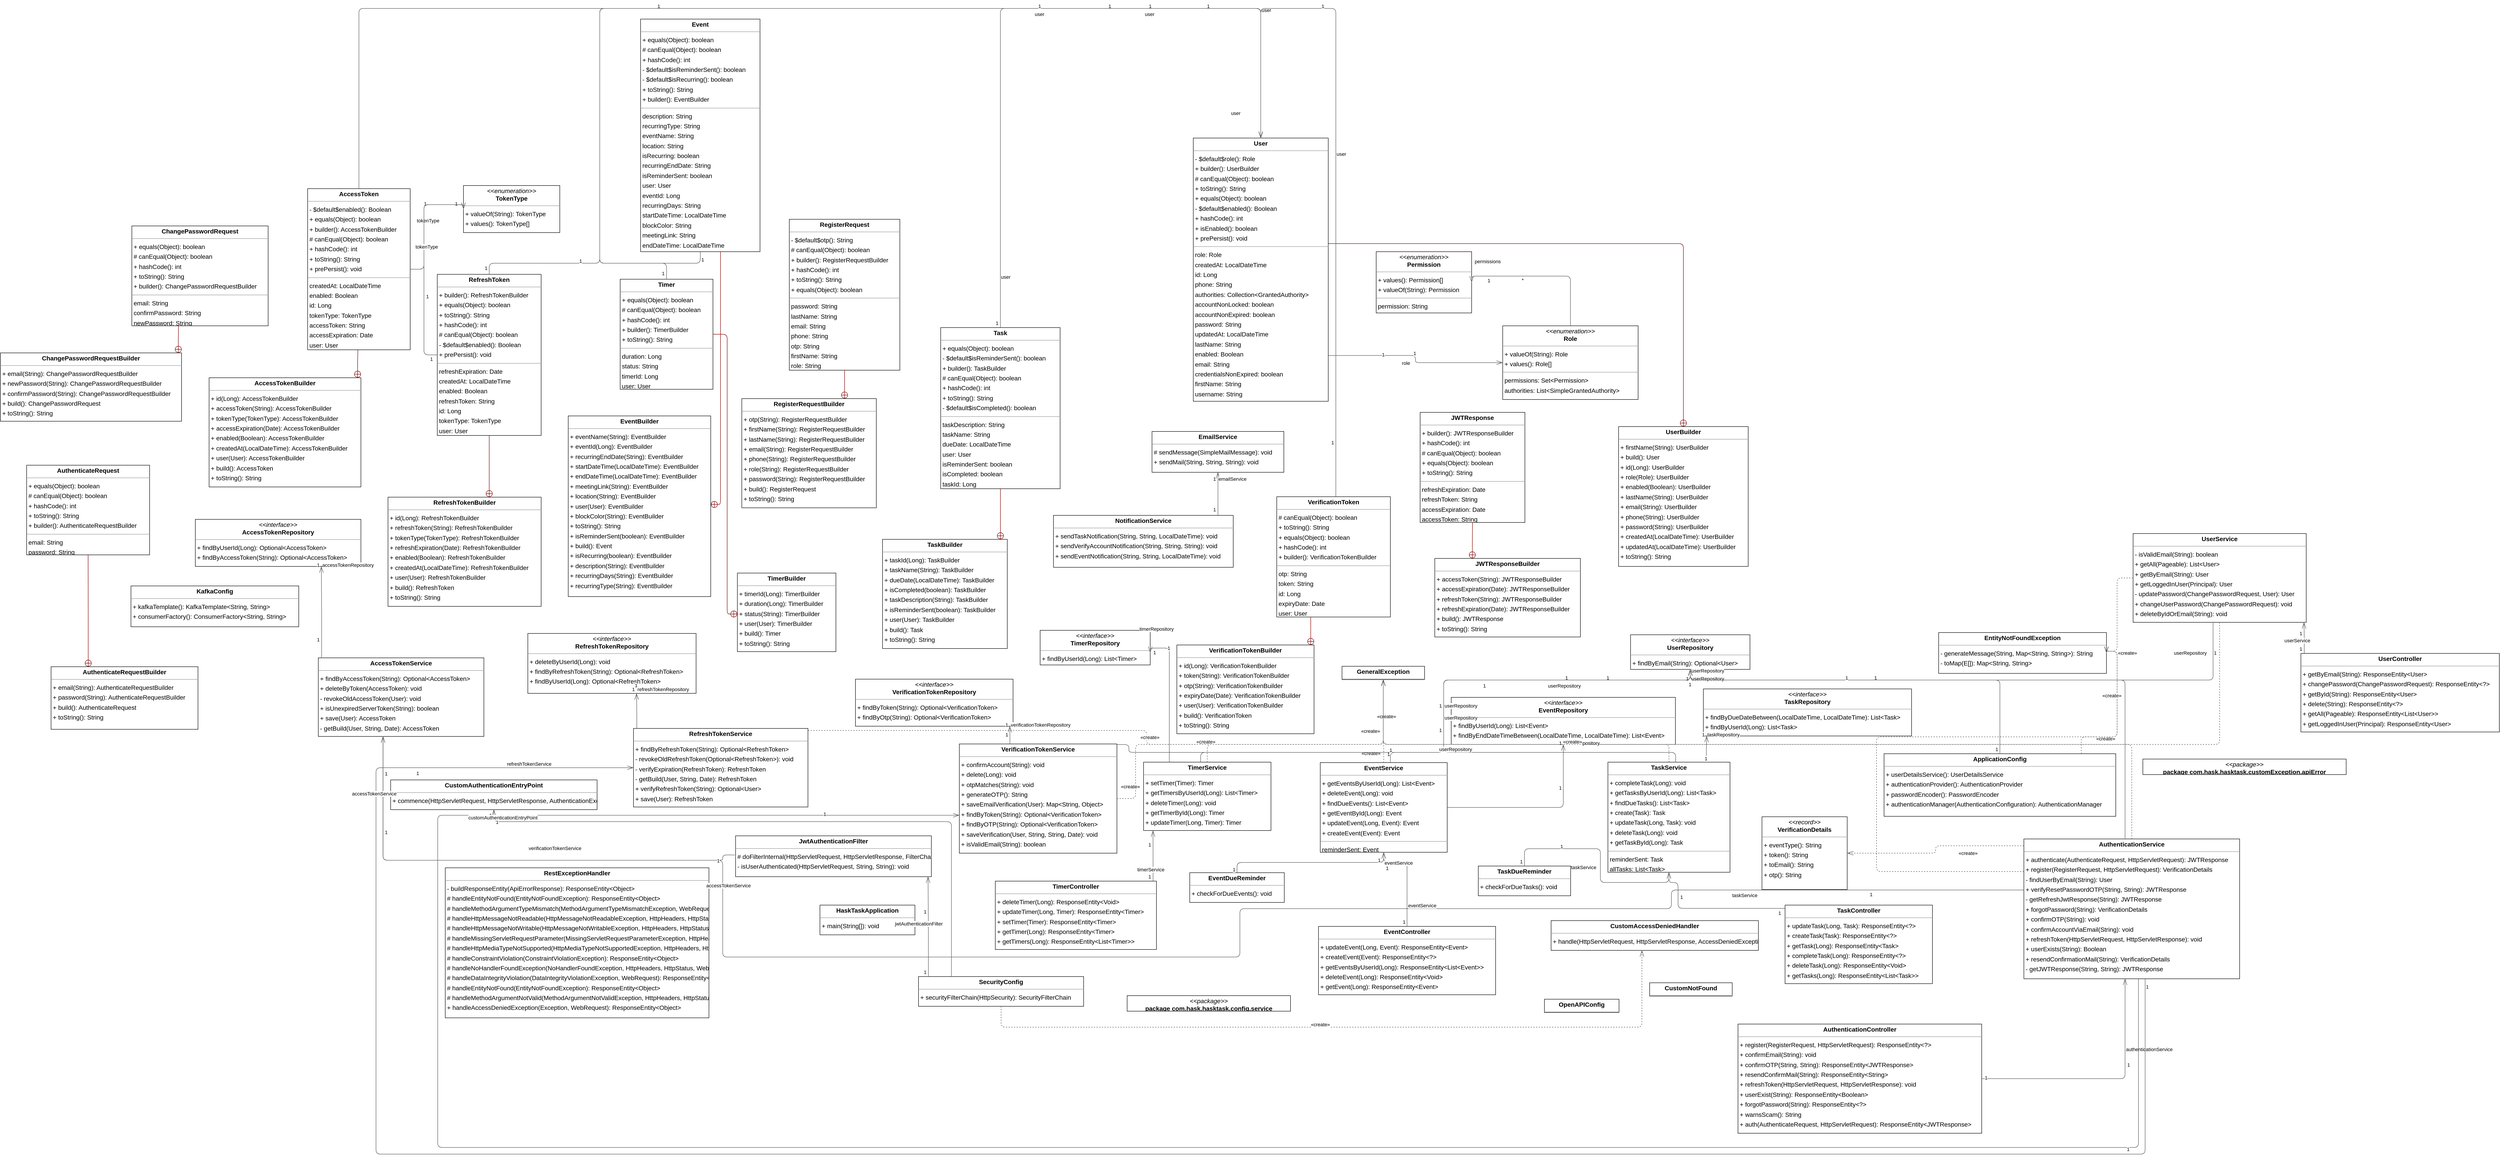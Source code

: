 <mxGraphModel dx="0" dy="0" grid="1" gridSize="10" guides="1" tooltips="1" connect="1" arrows="1" fold="1" page="0" pageScale="1" background="none" math="0" shadow="0">
  <root>
    <mxCell id="0" />
    <mxCell id="1" parent="0" />
    <mxCell id="node24" parent="1" vertex="1" value="&lt;p style=&quot;margin:0px;margin-top:4px;text-align:center;&quot;&gt;&lt;b&gt;AccessToken&lt;/b&gt;&lt;/p&gt;&lt;hr size=&quot;1&quot;/&gt;&lt;p style=&quot;margin:0 0 0 4px;line-height:1.6;&quot;&gt;- $default$enabled(): Boolean&lt;br/&gt;+ equals(Object): boolean&lt;br/&gt;+ builder(): AccessTokenBuilder&lt;br/&gt;# canEqual(Object): boolean&lt;br/&gt;+ hashCode(): int&lt;br/&gt;+ toString(): String&lt;br/&gt;+ prePersist(): void&lt;/p&gt;&lt;hr size=&quot;1&quot;/&gt;&lt;p style=&quot;margin:0 0 0 4px;line-height:1.6;&quot;&gt; createdAt: LocalDateTime&lt;br/&gt; enabled: Boolean&lt;br/&gt; id: Long&lt;br/&gt; tokenType: TokenType&lt;br/&gt; accessToken: String&lt;br/&gt; accessExpiration: Date&lt;br/&gt; user: User&lt;/p&gt;" style="verticalAlign=top;align=left;overflow=fill;fontSize=14;fontFamily=Helvetica;html=1;rounded=0;shadow=0;comic=0;labelBackgroundColor=none;strokeWidth=1;">
      <mxGeometry x="464" y="368" width="231" height="363" as="geometry" />
    </mxCell>
    <mxCell id="node57" parent="1" vertex="1" value="&lt;p style=&quot;margin:0px;margin-top:4px;text-align:center;&quot;&gt;&lt;b&gt;AccessTokenBuilder&lt;/b&gt;&lt;/p&gt;&lt;hr size=&quot;1&quot;/&gt;&lt;p style=&quot;margin:0 0 0 4px;line-height:1.6;&quot;&gt;+ id(Long): AccessTokenBuilder&lt;br/&gt;+ accessToken(String): AccessTokenBuilder&lt;br/&gt;+ tokenType(TokenType): AccessTokenBuilder&lt;br/&gt;+ accessExpiration(Date): AccessTokenBuilder&lt;br/&gt;+ enabled(Boolean): AccessTokenBuilder&lt;br/&gt;+ createdAt(LocalDateTime): AccessTokenBuilder&lt;br/&gt;+ user(User): AccessTokenBuilder&lt;br/&gt;+ build(): AccessToken&lt;br/&gt;+ toString(): String&lt;/p&gt;" style="verticalAlign=top;align=left;overflow=fill;fontSize=14;fontFamily=Helvetica;html=1;rounded=0;shadow=0;comic=0;labelBackgroundColor=none;strokeWidth=1;">
      <mxGeometry x="242" y="794" width="342" height="246" as="geometry" />
    </mxCell>
    <mxCell id="node3" parent="1" vertex="1" value="&lt;p style=&quot;margin:0px;margin-top:4px;text-align:center;&quot;&gt;&lt;i&gt;&amp;lt;&amp;lt;interface&amp;gt;&amp;gt;&lt;/i&gt;&lt;br/&gt;&lt;b&gt;AccessTokenRepository&lt;/b&gt;&lt;/p&gt;&lt;hr size=&quot;1&quot;/&gt;&lt;p style=&quot;margin:0 0 0 4px;line-height:1.6;&quot;&gt;+ findByUserId(Long): Optional&amp;lt;AccessToken&amp;gt;&lt;br/&gt;+ findByAccessToken(String): Optional&amp;lt;AccessToken&amp;gt;&lt;/p&gt;" style="verticalAlign=top;align=left;overflow=fill;fontSize=14;fontFamily=Helvetica;html=1;rounded=0;shadow=0;comic=0;labelBackgroundColor=none;strokeWidth=1;">
      <mxGeometry x="211" y="1113" width="373" height="106" as="geometry" />
    </mxCell>
    <mxCell id="node9" parent="1" vertex="1" value="&lt;p style=&quot;margin:0px;margin-top:4px;text-align:center;&quot;&gt;&lt;b&gt;AccessTokenService&lt;/b&gt;&lt;/p&gt;&lt;hr size=&quot;1&quot;/&gt;&lt;p style=&quot;margin:0 0 0 4px;line-height:1.6;&quot;&gt;+ findByAccessToken(String): Optional&amp;lt;AccessToken&amp;gt;&lt;br/&gt;+ deleteByToken(AccessToken): void&lt;br/&gt;- revokeOldAccessToken(User): void&lt;br/&gt;+ isUnexpiredServerToken(String): boolean&lt;br/&gt;+ save(User): AccessToken&lt;br/&gt;- getBuild(User, String, Date): AccessToken&lt;/p&gt;" style="verticalAlign=top;align=left;overflow=fill;fontSize=14;fontFamily=Helvetica;html=1;rounded=0;shadow=0;comic=0;labelBackgroundColor=none;strokeWidth=1;">
      <mxGeometry x="488" y="1425" width="373" height="177" as="geometry" />
    </mxCell>
    <mxCell id="node43" parent="1" vertex="1" value="&lt;p style=&quot;margin:0px;margin-top:4px;text-align:center;&quot;&gt;&lt;b&gt;ApplicationConfig&lt;/b&gt;&lt;/p&gt;&lt;hr size=&quot;1&quot;/&gt;&lt;p style=&quot;margin:0 0 0 4px;line-height:1.6;&quot;&gt;+ userDetailsService(): UserDetailsService&lt;br/&gt;+ authenticationProvider(): AuthenticationProvider&lt;br/&gt;+ passwordEncoder(): PasswordEncoder&lt;br/&gt;+ authenticationManager(AuthenticationConfiguration): AuthenticationManager&lt;/p&gt;" style="verticalAlign=top;align=left;overflow=fill;fontSize=14;fontFamily=Helvetica;html=1;rounded=0;shadow=0;comic=0;labelBackgroundColor=none;strokeWidth=1;">
      <mxGeometry x="4015" y="1641" width="522" height="141" as="geometry" />
    </mxCell>
    <mxCell id="node0" parent="1" vertex="1" value="&lt;p style=&quot;margin:0px;margin-top:4px;text-align:center;&quot;&gt;&lt;b&gt;AuthenticateRequest&lt;/b&gt;&lt;/p&gt;&lt;hr size=&quot;1&quot;/&gt;&lt;p style=&quot;margin:0 0 0 4px;line-height:1.6;&quot;&gt;+ equals(Object): boolean&lt;br/&gt;# canEqual(Object): boolean&lt;br/&gt;+ hashCode(): int&lt;br/&gt;+ toString(): String&lt;br/&gt;+ builder(): AuthenticateRequestBuilder&lt;/p&gt;&lt;hr size=&quot;1&quot;/&gt;&lt;p style=&quot;margin:0 0 0 4px;line-height:1.6;&quot;&gt; email: String&lt;br/&gt; password: String&lt;/p&gt;" style="verticalAlign=top;align=left;overflow=fill;fontSize=14;fontFamily=Helvetica;html=1;rounded=0;shadow=0;comic=0;labelBackgroundColor=none;strokeWidth=1;">
      <mxGeometry x="-169" y="991" width="277" height="202" as="geometry" />
    </mxCell>
    <mxCell id="node54" parent="1" vertex="1" value="&lt;p style=&quot;margin:0px;margin-top:4px;text-align:center;&quot;&gt;&lt;b&gt;AuthenticateRequestBuilder&lt;/b&gt;&lt;/p&gt;&lt;hr size=&quot;1&quot;/&gt;&lt;p style=&quot;margin:0 0 0 4px;line-height:1.6;&quot;&gt;+ email(String): AuthenticateRequestBuilder&lt;br/&gt;+ password(String): AuthenticateRequestBuilder&lt;br/&gt;+ build(): AuthenticateRequest&lt;br/&gt;+ toString(): String&lt;/p&gt;" style="verticalAlign=top;align=left;overflow=fill;fontSize=14;fontFamily=Helvetica;html=1;rounded=0;shadow=0;comic=0;labelBackgroundColor=none;strokeWidth=1;">
      <mxGeometry x="-114" y="1445" width="331" height="141" as="geometry" />
    </mxCell>
    <mxCell id="node19" parent="1" vertex="1" value="&lt;p style=&quot;margin:0px;margin-top:4px;text-align:center;&quot;&gt;&lt;b&gt;AuthenticationController&lt;/b&gt;&lt;/p&gt;&lt;hr size=&quot;1&quot;/&gt;&lt;p style=&quot;margin:0 0 0 4px;line-height:1.6;&quot;&gt;+ register(RegisterRequest, HttpServletRequest): ResponseEntity&amp;lt;?&amp;gt;&lt;br/&gt;+ confirmEmail(String): void&lt;br/&gt;+ confirmOTP(String, String): ResponseEntity&amp;lt;JWTResponse&amp;gt;&lt;br/&gt;+ resendConfirmMail(String): ResponseEntity&amp;lt;String&amp;gt;&lt;br/&gt;+ refreshToken(HttpServletRequest, HttpServletResponse): void&lt;br/&gt;+ userExist(String): ResponseEntity&amp;lt;Boolean&amp;gt;&lt;br/&gt;+ forgotPassword(String): ResponseEntity&amp;lt;?&amp;gt;&lt;br/&gt;+ warnsScam(): String&lt;br/&gt;+ auth(AuthenticateRequest, HttpServletRequest): ResponseEntity&amp;lt;JWTResponse&amp;gt;&lt;/p&gt;" style="verticalAlign=top;align=left;overflow=fill;fontSize=14;fontFamily=Helvetica;html=1;rounded=0;shadow=0;comic=0;labelBackgroundColor=none;strokeWidth=1;">
      <mxGeometry x="3686" y="2250" width="549" height="246" as="geometry" />
    </mxCell>
    <mxCell id="node52" parent="1" vertex="1" value="&lt;p style=&quot;margin:0px;margin-top:4px;text-align:center;&quot;&gt;&lt;b&gt;AuthenticationService&lt;/b&gt;&lt;/p&gt;&lt;hr size=&quot;1&quot;/&gt;&lt;p style=&quot;margin:0 0 0 4px;line-height:1.6;&quot;&gt;+ authenticate(AuthenticateRequest, HttpServletRequest): JWTResponse&lt;br/&gt;+ register(RegisterRequest, HttpServletRequest): VerificationDetails&lt;br/&gt;- findUserByEmail(String): User&lt;br/&gt;+ verifyResetPasswordOTP(String, String): JWTResponse&lt;br/&gt;- getRefreshJwtResponse(String): JWTResponse&lt;br/&gt;+ forgotPassword(String): VerificationDetails&lt;br/&gt;+ confirmOTP(String): void&lt;br/&gt;+ confirmAccountViaEmail(String): void&lt;br/&gt;+ refreshToken(HttpServletRequest, HttpServletResponse): void&lt;br/&gt;+ userExists(String): Boolean&lt;br/&gt;+ resendConfirmationMail(String): VerificationDetails&lt;br/&gt;- getJWTResponse(String, String): JWTResponse&lt;/p&gt;" style="verticalAlign=top;align=left;overflow=fill;fontSize=14;fontFamily=Helvetica;html=1;rounded=0;shadow=0;comic=0;labelBackgroundColor=none;strokeWidth=1;">
      <mxGeometry x="4330" y="1833" width="486" height="315" as="geometry" />
    </mxCell>
    <mxCell id="node8" parent="1" vertex="1" value="&lt;p style=&quot;margin:0px;margin-top:4px;text-align:center;&quot;&gt;&lt;b&gt;ChangePasswordRequest&lt;/b&gt;&lt;/p&gt;&lt;hr size=&quot;1&quot;/&gt;&lt;p style=&quot;margin:0 0 0 4px;line-height:1.6;&quot;&gt;+ equals(Object): boolean&lt;br/&gt;# canEqual(Object): boolean&lt;br/&gt;+ hashCode(): int&lt;br/&gt;+ toString(): String&lt;br/&gt;+ builder(): ChangePasswordRequestBuilder&lt;/p&gt;&lt;hr size=&quot;1&quot;/&gt;&lt;p style=&quot;margin:0 0 0 4px;line-height:1.6;&quot;&gt; email: String&lt;br/&gt; confirmPassword: String&lt;br/&gt; newPassword: String&lt;/p&gt;" style="verticalAlign=top;align=left;overflow=fill;fontSize=14;fontFamily=Helvetica;html=1;rounded=0;shadow=0;comic=0;labelBackgroundColor=none;strokeWidth=1;">
      <mxGeometry x="68" y="452" width="307" height="225" as="geometry" />
    </mxCell>
    <mxCell id="node58" parent="1" vertex="1" value="&lt;p style=&quot;margin:0px;margin-top:4px;text-align:center;&quot;&gt;&lt;b&gt;ChangePasswordRequestBuilder&lt;/b&gt;&lt;/p&gt;&lt;hr size=&quot;1&quot;/&gt;&lt;p style=&quot;margin:0 0 0 4px;line-height:1.6;&quot;&gt;+ email(String): ChangePasswordRequestBuilder&lt;br/&gt;+ newPassword(String): ChangePasswordRequestBuilder&lt;br/&gt;+ confirmPassword(String): ChangePasswordRequestBuilder&lt;br/&gt;+ build(): ChangePasswordRequest&lt;br/&gt;+ toString(): String&lt;/p&gt;" style="verticalAlign=top;align=left;overflow=fill;fontSize=14;fontFamily=Helvetica;html=1;rounded=0;shadow=0;comic=0;labelBackgroundColor=none;strokeWidth=1;">
      <mxGeometry x="-228" y="738" width="408" height="154" as="geometry" />
    </mxCell>
    <mxCell id="node23" parent="1" vertex="1" value="&lt;p style=&quot;margin:0px;margin-top:4px;text-align:center;&quot;&gt;&lt;b&gt;CustomAccessDeniedHandler&lt;/b&gt;&lt;/p&gt;&lt;hr size=&quot;1&quot;/&gt;&lt;p style=&quot;margin:0 0 0 4px;line-height:1.6;&quot;&gt;+ handle(HttpServletRequest, HttpServletResponse, AccessDeniedException): void&lt;/p&gt;" style="verticalAlign=top;align=left;overflow=fill;fontSize=14;fontFamily=Helvetica;html=1;rounded=0;shadow=0;comic=0;labelBackgroundColor=none;strokeWidth=1;">
      <mxGeometry x="3265" y="2017" width="467" height="67" as="geometry" />
    </mxCell>
    <mxCell id="node7" parent="1" vertex="1" value="&lt;p style=&quot;margin:0px;margin-top:4px;text-align:center;&quot;&gt;&lt;b&gt;CustomAuthenticationEntryPoint&lt;/b&gt;&lt;/p&gt;&lt;hr size=&quot;1&quot;/&gt;&lt;p style=&quot;margin:0 0 0 4px;line-height:1.6;&quot;&gt;+ commence(HttpServletRequest, HttpServletResponse, AuthenticationException): void&lt;/p&gt;" style="verticalAlign=top;align=left;overflow=fill;fontSize=14;fontFamily=Helvetica;html=1;rounded=0;shadow=0;comic=0;labelBackgroundColor=none;strokeWidth=1;">
      <mxGeometry x="651" y="1700" width="465" height="67" as="geometry" />
    </mxCell>
    <mxCell id="node42" parent="1" vertex="1" value="&lt;p style=&quot;margin:0px;margin-top:4px;text-align:center;&quot;&gt;&lt;b&gt;CustomNotFound&lt;/b&gt;&lt;/p&gt;&lt;hr size=&quot;1&quot;/&gt;" style="verticalAlign=top;align=left;overflow=fill;fontSize=14;fontFamily=Helvetica;html=1;rounded=0;shadow=0;comic=0;labelBackgroundColor=none;strokeWidth=1;">
      <mxGeometry x="3487" y="2157" width="186" height="30" as="geometry" />
    </mxCell>
    <mxCell id="node4" parent="1" vertex="1" value="&lt;p style=&quot;margin:0px;margin-top:4px;text-align:center;&quot;&gt;&lt;b&gt;EmailService&lt;/b&gt;&lt;/p&gt;&lt;hr size=&quot;1&quot;/&gt;&lt;p style=&quot;margin:0 0 0 4px;line-height:1.6;&quot;&gt;# sendMessage(SimpleMailMessage): void&lt;br/&gt;+ sendMail(String, String, String): void&lt;/p&gt;" style="verticalAlign=top;align=left;overflow=fill;fontSize=14;fontFamily=Helvetica;html=1;rounded=0;shadow=0;comic=0;labelBackgroundColor=none;strokeWidth=1;">
      <mxGeometry x="2366" y="915" width="297" height="92" as="geometry" />
    </mxCell>
    <mxCell id="node30" parent="1" vertex="1" value="&lt;p style=&quot;margin:0px;margin-top:4px;text-align:center;&quot;&gt;&lt;b&gt;EntityNotFoundException&lt;/b&gt;&lt;/p&gt;&lt;hr size=&quot;1&quot;/&gt;&lt;p style=&quot;margin:0 0 0 4px;line-height:1.6;&quot;&gt;- generateMessage(String, Map&amp;lt;String, String&amp;gt;): String&lt;br/&gt;- toMap(E[]): Map&amp;lt;String, String&amp;gt;&lt;/p&gt;" style="verticalAlign=top;align=left;overflow=fill;fontSize=14;fontFamily=Helvetica;html=1;rounded=0;shadow=0;comic=0;labelBackgroundColor=none;strokeWidth=1;">
      <mxGeometry x="4138" y="1368" width="378" height="92" as="geometry" />
    </mxCell>
    <mxCell id="node34" parent="1" vertex="1" value="&lt;p style=&quot;margin:0px;margin-top:4px;text-align:center;&quot;&gt;&lt;b&gt;Event&lt;/b&gt;&lt;/p&gt;&lt;hr size=&quot;1&quot;/&gt;&lt;p style=&quot;margin:0 0 0 4px;line-height:1.6;&quot;&gt;+ equals(Object): boolean&lt;br/&gt;# canEqual(Object): boolean&lt;br/&gt;+ hashCode(): int&lt;br/&gt;- $default$isReminderSent(): boolean&lt;br/&gt;- $default$isRecurring(): boolean&lt;br/&gt;+ toString(): String&lt;br/&gt;+ builder(): EventBuilder&lt;/p&gt;&lt;hr size=&quot;1&quot;/&gt;&lt;p style=&quot;margin:0 0 0 4px;line-height:1.6;&quot;&gt; description: String&lt;br/&gt; recurringType: String&lt;br/&gt; eventName: String&lt;br/&gt; location: String&lt;br/&gt; isRecurring: boolean&lt;br/&gt; recurringEndDate: String&lt;br/&gt; isReminderSent: boolean&lt;br/&gt; user: User&lt;br/&gt; eventId: Long&lt;br/&gt; recurringDays: String&lt;br/&gt; startDateTime: LocalDateTime&lt;br/&gt; blockColor: String&lt;br/&gt; meetingLink: String&lt;br/&gt; endDateTime: LocalDateTime&lt;/p&gt;" style="verticalAlign=top;align=left;overflow=fill;fontSize=14;fontFamily=Helvetica;html=1;rounded=0;shadow=0;comic=0;labelBackgroundColor=none;strokeWidth=1;">
      <mxGeometry x="1214" y="-14" width="269" height="524" as="geometry" />
    </mxCell>
    <mxCell id="node56" parent="1" vertex="1" value="&lt;p style=&quot;margin:0px;margin-top:4px;text-align:center;&quot;&gt;&lt;b&gt;EventBuilder&lt;/b&gt;&lt;/p&gt;&lt;hr size=&quot;1&quot;/&gt;&lt;p style=&quot;margin:0 0 0 4px;line-height:1.6;&quot;&gt;+ eventName(String): EventBuilder&lt;br/&gt;+ eventId(Long): EventBuilder&lt;br/&gt;+ recurringEndDate(String): EventBuilder&lt;br/&gt;+ startDateTime(LocalDateTime): EventBuilder&lt;br/&gt;+ endDateTime(LocalDateTime): EventBuilder&lt;br/&gt;+ meetingLink(String): EventBuilder&lt;br/&gt;+ location(String): EventBuilder&lt;br/&gt;+ user(User): EventBuilder&lt;br/&gt;+ blockColor(String): EventBuilder&lt;br/&gt;+ toString(): String&lt;br/&gt;+ isReminderSent(boolean): EventBuilder&lt;br/&gt;+ build(): Event&lt;br/&gt;+ isRecurring(boolean): EventBuilder&lt;br/&gt;+ description(String): EventBuilder&lt;br/&gt;+ recurringDays(String): EventBuilder&lt;br/&gt;+ recurringType(String): EventBuilder&lt;/p&gt;" style="verticalAlign=top;align=left;overflow=fill;fontSize=14;fontFamily=Helvetica;html=1;rounded=0;shadow=0;comic=0;labelBackgroundColor=none;strokeWidth=1;">
      <mxGeometry x="1051" y="880" width="321" height="407" as="geometry" />
    </mxCell>
    <mxCell id="node51" parent="1" vertex="1" value="&lt;p style=&quot;margin:0px;margin-top:4px;text-align:center;&quot;&gt;&lt;b&gt;EventController&lt;/b&gt;&lt;/p&gt;&lt;hr size=&quot;1&quot;/&gt;&lt;p style=&quot;margin:0 0 0 4px;line-height:1.6;&quot;&gt;+ updateEvent(Long, Event): ResponseEntity&amp;lt;Event&amp;gt;&lt;br/&gt;+ createEvent(Event): ResponseEntity&amp;lt;?&amp;gt;&lt;br/&gt;+ getEventsByUserId(Long): ResponseEntity&amp;lt;List&amp;lt;Event&amp;gt;&amp;gt;&lt;br/&gt;+ deleteEvent(Long): ResponseEntity&amp;lt;Void&amp;gt;&lt;br/&gt;+ getEvent(Long): ResponseEntity&amp;lt;Event&amp;gt;&lt;/p&gt;" style="verticalAlign=top;align=left;overflow=fill;fontSize=14;fontFamily=Helvetica;html=1;rounded=0;shadow=0;comic=0;labelBackgroundColor=none;strokeWidth=1;">
      <mxGeometry x="2741" y="2030" width="399" height="154" as="geometry" />
    </mxCell>
    <mxCell id="node37" parent="1" vertex="1" value="&lt;p style=&quot;margin:0px;margin-top:4px;text-align:center;&quot;&gt;&lt;b&gt;EventDueReminder&lt;/b&gt;&lt;/p&gt;&lt;hr size=&quot;1&quot;/&gt;&lt;p style=&quot;margin:0 0 0 4px;line-height:1.6;&quot;&gt;+ checkForDueEvents(): void&lt;/p&gt;" style="verticalAlign=top;align=left;overflow=fill;fontSize=14;fontFamily=Helvetica;html=1;rounded=0;shadow=0;comic=0;labelBackgroundColor=none;strokeWidth=1;">
      <mxGeometry x="2451" y="1909" width="213" height="67" as="geometry" />
    </mxCell>
    <mxCell id="node29" parent="1" vertex="1" value="&lt;p style=&quot;margin:0px;margin-top:4px;text-align:center;&quot;&gt;&lt;i&gt;&amp;lt;&amp;lt;interface&amp;gt;&amp;gt;&lt;/i&gt;&lt;br/&gt;&lt;b&gt;EventRepository&lt;/b&gt;&lt;/p&gt;&lt;hr size=&quot;1&quot;/&gt;&lt;p style=&quot;margin:0 0 0 4px;line-height:1.6;&quot;&gt;+ findByUserId(Long): List&amp;lt;Event&amp;gt;&lt;br/&gt;+ findByEndDateTimeBetween(LocalDateTime, LocalDateTime): List&amp;lt;Event&amp;gt;&lt;/p&gt;" style="verticalAlign=top;align=left;overflow=fill;fontSize=14;fontFamily=Helvetica;html=1;rounded=0;shadow=0;comic=0;labelBackgroundColor=none;strokeWidth=1;">
      <mxGeometry x="3040" y="1514" width="505" height="106" as="geometry" />
    </mxCell>
    <mxCell id="node33" parent="1" vertex="1" value="&lt;p style=&quot;margin:0px;margin-top:4px;text-align:center;&quot;&gt;&lt;b&gt;EventService&lt;/b&gt;&lt;/p&gt;&lt;hr size=&quot;1&quot;/&gt;&lt;p style=&quot;margin:0 0 0 4px;line-height:1.6;&quot;&gt;+ getEventsByUserId(Long): List&amp;lt;Event&amp;gt;&lt;br/&gt;+ deleteEvent(Long): void&lt;br/&gt;+ findDueEvents(): List&amp;lt;Event&amp;gt;&lt;br/&gt;+ getEventById(Long): Event&lt;br/&gt;+ updateEvent(Long, Event): Event&lt;br/&gt;+ createEvent(Event): Event&lt;/p&gt;&lt;hr size=&quot;1&quot;/&gt;&lt;p style=&quot;margin:0 0 0 4px;line-height:1.6;&quot;&gt; reminderSent: Event&lt;/p&gt;" style="verticalAlign=top;align=left;overflow=fill;fontSize=14;fontFamily=Helvetica;html=1;rounded=0;shadow=0;comic=0;labelBackgroundColor=none;strokeWidth=1;">
      <mxGeometry x="2745" y="1661" width="286" height="202" as="geometry" />
    </mxCell>
    <mxCell id="node20" parent="1" vertex="1" value="&lt;p style=&quot;margin:0px;margin-top:4px;text-align:center;&quot;&gt;&lt;b&gt;GeneralException&lt;/b&gt;&lt;/p&gt;&lt;hr size=&quot;1&quot;/&gt;" style="verticalAlign=top;align=left;overflow=fill;fontSize=14;fontFamily=Helvetica;html=1;rounded=0;shadow=0;comic=0;labelBackgroundColor=none;strokeWidth=1;">
      <mxGeometry x="2794" y="1444" width="186" height="30" as="geometry" />
    </mxCell>
    <mxCell id="node15" parent="1" vertex="1" value="&lt;p style=&quot;margin:0px;margin-top:4px;text-align:center;&quot;&gt;&lt;b&gt;HaskTaskApplication&lt;/b&gt;&lt;/p&gt;&lt;hr size=&quot;1&quot;/&gt;&lt;p style=&quot;margin:0 0 0 4px;line-height:1.6;&quot;&gt;+ main(String[]): void&lt;/p&gt;" style="verticalAlign=top;align=left;overflow=fill;fontSize=14;fontFamily=Helvetica;html=1;rounded=0;shadow=0;comic=0;labelBackgroundColor=none;strokeWidth=1;">
      <mxGeometry x="1618" y="1982" width="214" height="67" as="geometry" />
    </mxCell>
    <mxCell id="node17" parent="1" vertex="1" value="&lt;p style=&quot;margin:0px;margin-top:4px;text-align:center;&quot;&gt;&lt;b&gt;JWTResponse&lt;/b&gt;&lt;/p&gt;&lt;hr size=&quot;1&quot;/&gt;&lt;p style=&quot;margin:0 0 0 4px;line-height:1.6;&quot;&gt;+ builder(): JWTResponseBuilder&lt;br/&gt;+ hashCode(): int&lt;br/&gt;# canEqual(Object): boolean&lt;br/&gt;+ equals(Object): boolean&lt;br/&gt;+ toString(): String&lt;/p&gt;&lt;hr size=&quot;1&quot;/&gt;&lt;p style=&quot;margin:0 0 0 4px;line-height:1.6;&quot;&gt; refreshExpiration: Date&lt;br/&gt; refreshToken: String&lt;br/&gt; accessExpiration: Date&lt;br/&gt; accessToken: String&lt;/p&gt;" style="verticalAlign=top;align=left;overflow=fill;fontSize=14;fontFamily=Helvetica;html=1;rounded=0;shadow=0;comic=0;labelBackgroundColor=none;strokeWidth=1;">
      <mxGeometry x="2970" y="872" width="236" height="248" as="geometry" />
    </mxCell>
    <mxCell id="node60" parent="1" vertex="1" value="&lt;p style=&quot;margin:0px;margin-top:4px;text-align:center;&quot;&gt;&lt;b&gt;JWTResponseBuilder&lt;/b&gt;&lt;/p&gt;&lt;hr size=&quot;1&quot;/&gt;&lt;p style=&quot;margin:0 0 0 4px;line-height:1.6;&quot;&gt;+ accessToken(String): JWTResponseBuilder&lt;br/&gt;+ accessExpiration(Date): JWTResponseBuilder&lt;br/&gt;+ refreshToken(String): JWTResponseBuilder&lt;br/&gt;+ refreshExpiration(Date): JWTResponseBuilder&lt;br/&gt;+ build(): JWTResponse&lt;br/&gt;+ toString(): String&lt;/p&gt;" style="verticalAlign=top;align=left;overflow=fill;fontSize=14;fontFamily=Helvetica;html=1;rounded=0;shadow=0;comic=0;labelBackgroundColor=none;strokeWidth=1;">
      <mxGeometry x="3003" y="1201" width="328" height="177" as="geometry" />
    </mxCell>
    <mxCell id="node39" parent="1" vertex="1" value="&lt;p style=&quot;margin:0px;margin-top:4px;text-align:center;&quot;&gt;&lt;b&gt;JwtAuthenticationFilter&lt;/b&gt;&lt;/p&gt;&lt;hr size=&quot;1&quot;/&gt;&lt;p style=&quot;margin:0 0 0 4px;line-height:1.6;&quot;&gt;# doFilterInternal(HttpServletRequest, HttpServletResponse, FilterChain): void&lt;br/&gt;- isUserAuthenticated(HttpServletRequest, String, String): void&lt;/p&gt;" style="verticalAlign=top;align=left;overflow=fill;fontSize=14;fontFamily=Helvetica;html=1;rounded=0;shadow=0;comic=0;labelBackgroundColor=none;strokeWidth=1;">
      <mxGeometry x="1428" y="1826" width="441" height="92" as="geometry" />
    </mxCell>
    <mxCell id="node22" parent="1" vertex="1" value="&lt;p style=&quot;margin:0px;margin-top:4px;text-align:center;&quot;&gt;&lt;b&gt;KafkaConfig&lt;/b&gt;&lt;/p&gt;&lt;hr size=&quot;1&quot;/&gt;&lt;p style=&quot;margin:0 0 0 4px;line-height:1.6;&quot;&gt;+ kafkaTemplate(): KafkaTemplate&amp;lt;String, String&amp;gt;&lt;br/&gt;+ consumerFactory(): ConsumerFactory&amp;lt;String, String&amp;gt;&lt;/p&gt;" style="verticalAlign=top;align=left;overflow=fill;fontSize=14;fontFamily=Helvetica;html=1;rounded=0;shadow=0;comic=0;labelBackgroundColor=none;strokeWidth=1;">
      <mxGeometry x="66" y="1263" width="378" height="92" as="geometry" />
    </mxCell>
    <mxCell id="node41" parent="1" vertex="1" value="&lt;p style=&quot;margin:0px;margin-top:4px;text-align:center;&quot;&gt;&lt;b&gt;NotificationService&lt;/b&gt;&lt;/p&gt;&lt;hr size=&quot;1&quot;/&gt;&lt;p style=&quot;margin:0 0 0 4px;line-height:1.6;&quot;&gt;+ sendTaskNotification(String, String, LocalDateTime): void&lt;br/&gt;+ sendVerifyAccountNotification(String, String, String): void&lt;br/&gt;+ sendEventNotification(String, String, LocalDateTime): void&lt;/p&gt;" style="verticalAlign=top;align=left;overflow=fill;fontSize=14;fontFamily=Helvetica;html=1;rounded=0;shadow=0;comic=0;labelBackgroundColor=none;strokeWidth=1;">
      <mxGeometry x="2144" y="1104" width="405" height="117" as="geometry" />
    </mxCell>
    <mxCell id="node47" parent="1" vertex="1" value="&lt;p style=&quot;margin:0px;margin-top:4px;text-align:center;&quot;&gt;&lt;b&gt;OpenAPIConfig&lt;/b&gt;&lt;/p&gt;&lt;hr size=&quot;1&quot;/&gt;" style="verticalAlign=top;align=left;overflow=fill;fontSize=14;fontFamily=Helvetica;html=1;rounded=0;shadow=0;comic=0;labelBackgroundColor=none;strokeWidth=1;">
      <mxGeometry x="3250" y="2194" width="168" height="30" as="geometry" />
    </mxCell>
    <mxCell id="node16" parent="1" vertex="1" value="&lt;p style=&quot;margin:0px;margin-top:4px;text-align:center;&quot;&gt;&lt;i&gt;&amp;lt;&amp;lt;enumeration&amp;gt;&amp;gt;&lt;/i&gt;&lt;br/&gt;&lt;b&gt;Permission&lt;/b&gt;&lt;/p&gt;&lt;hr size=&quot;1&quot;/&gt;&lt;p style=&quot;margin:0 0 0 4px;line-height:1.6;&quot;&gt;+ values(): Permission[]&lt;br/&gt;+ valueOf(String): Permission&lt;/p&gt;&lt;hr size=&quot;1&quot;/&gt;&lt;p style=&quot;margin:0 0 0 4px;line-height:1.6;&quot;&gt; permission: String&lt;/p&gt;" style="verticalAlign=top;align=left;overflow=fill;fontSize=14;fontFamily=Helvetica;html=1;rounded=0;shadow=0;comic=0;labelBackgroundColor=none;strokeWidth=1;">
      <mxGeometry x="2871" y="510" width="215" height="138" as="geometry" />
    </mxCell>
    <mxCell id="node45" parent="1" vertex="1" value="&lt;p style=&quot;margin:0px;margin-top:4px;text-align:center;&quot;&gt;&lt;b&gt;RefreshToken&lt;/b&gt;&lt;/p&gt;&lt;hr size=&quot;1&quot;/&gt;&lt;p style=&quot;margin:0 0 0 4px;line-height:1.6;&quot;&gt;+ builder(): RefreshTokenBuilder&lt;br/&gt;+ equals(Object): boolean&lt;br/&gt;+ toString(): String&lt;br/&gt;+ hashCode(): int&lt;br/&gt;# canEqual(Object): boolean&lt;br/&gt;- $default$enabled(): Boolean&lt;br/&gt;+ prePersist(): void&lt;/p&gt;&lt;hr size=&quot;1&quot;/&gt;&lt;p style=&quot;margin:0 0 0 4px;line-height:1.6;&quot;&gt; refreshExpiration: Date&lt;br/&gt; createdAt: LocalDateTime&lt;br/&gt; enabled: Boolean&lt;br/&gt; refreshToken: String&lt;br/&gt; id: Long&lt;br/&gt; tokenType: TokenType&lt;br/&gt; user: User&lt;/p&gt;" style="verticalAlign=top;align=left;overflow=fill;fontSize=14;fontFamily=Helvetica;html=1;rounded=0;shadow=0;comic=0;labelBackgroundColor=none;strokeWidth=1;">
      <mxGeometry x="756" y="561" width="234" height="363" as="geometry" />
    </mxCell>
    <mxCell id="node63" parent="1" vertex="1" value="&lt;p style=&quot;margin:0px;margin-top:4px;text-align:center;&quot;&gt;&lt;b&gt;RefreshTokenBuilder&lt;/b&gt;&lt;/p&gt;&lt;hr size=&quot;1&quot;/&gt;&lt;p style=&quot;margin:0 0 0 4px;line-height:1.6;&quot;&gt;+ id(Long): RefreshTokenBuilder&lt;br/&gt;+ refreshToken(String): RefreshTokenBuilder&lt;br/&gt;+ tokenType(TokenType): RefreshTokenBuilder&lt;br/&gt;+ refreshExpiration(Date): RefreshTokenBuilder&lt;br/&gt;+ enabled(Boolean): RefreshTokenBuilder&lt;br/&gt;+ createdAt(LocalDateTime): RefreshTokenBuilder&lt;br/&gt;+ user(User): RefreshTokenBuilder&lt;br/&gt;+ build(): RefreshToken&lt;br/&gt;+ toString(): String&lt;/p&gt;" style="verticalAlign=top;align=left;overflow=fill;fontSize=14;fontFamily=Helvetica;html=1;rounded=0;shadow=0;comic=0;labelBackgroundColor=none;strokeWidth=1;">
      <mxGeometry x="645" y="1063" width="345" height="246" as="geometry" />
    </mxCell>
    <mxCell id="node31" parent="1" vertex="1" value="&lt;p style=&quot;margin:0px;margin-top:4px;text-align:center;&quot;&gt;&lt;i&gt;&amp;lt;&amp;lt;interface&amp;gt;&amp;gt;&lt;/i&gt;&lt;br/&gt;&lt;b&gt;RefreshTokenRepository&lt;/b&gt;&lt;/p&gt;&lt;hr size=&quot;1&quot;/&gt;&lt;p style=&quot;margin:0 0 0 4px;line-height:1.6;&quot;&gt;+ deleteByUserId(Long): void&lt;br/&gt;+ findByRefreshToken(String): Optional&amp;lt;RefreshToken&amp;gt;&lt;br/&gt;+ findByUserId(Long): Optional&amp;lt;RefreshToken&amp;gt;&lt;/p&gt;" style="verticalAlign=top;align=left;overflow=fill;fontSize=14;fontFamily=Helvetica;html=1;rounded=0;shadow=0;comic=0;labelBackgroundColor=none;strokeWidth=1;">
      <mxGeometry x="960" y="1370" width="379" height="135" as="geometry" />
    </mxCell>
    <mxCell id="node6" parent="1" vertex="1" value="&lt;p style=&quot;margin:0px;margin-top:4px;text-align:center;&quot;&gt;&lt;b&gt;RefreshTokenService&lt;/b&gt;&lt;/p&gt;&lt;hr size=&quot;1&quot;/&gt;&lt;p style=&quot;margin:0 0 0 4px;line-height:1.6;&quot;&gt;+ findByRefreshToken(String): Optional&amp;lt;RefreshToken&amp;gt;&lt;br/&gt;- revokeOldRefreshToken(Optional&amp;lt;RefreshToken&amp;gt;): void&lt;br/&gt;- verifyExpiration(RefreshToken): RefreshToken&lt;br/&gt;- getBuild(User, String, Date): RefreshToken&lt;br/&gt;+ verifyRefreshToken(String): Optional&amp;lt;User&amp;gt;&lt;br/&gt;+ save(User): RefreshToken&lt;/p&gt;" style="verticalAlign=top;align=left;overflow=fill;fontSize=14;fontFamily=Helvetica;html=1;rounded=0;shadow=0;comic=0;labelBackgroundColor=none;strokeWidth=1;">
      <mxGeometry x="1198" y="1584" width="393" height="177" as="geometry" />
    </mxCell>
    <mxCell id="node38" parent="1" vertex="1" value="&lt;p style=&quot;margin:0px;margin-top:4px;text-align:center;&quot;&gt;&lt;b&gt;RegisterRequest&lt;/b&gt;&lt;/p&gt;&lt;hr size=&quot;1&quot;/&gt;&lt;p style=&quot;margin:0 0 0 4px;line-height:1.6;&quot;&gt;- $default$otp(): String&lt;br/&gt;# canEqual(Object): boolean&lt;br/&gt;+ builder(): RegisterRequestBuilder&lt;br/&gt;+ hashCode(): int&lt;br/&gt;+ toString(): String&lt;br/&gt;+ equals(Object): boolean&lt;/p&gt;&lt;hr size=&quot;1&quot;/&gt;&lt;p style=&quot;margin:0 0 0 4px;line-height:1.6;&quot;&gt; password: String&lt;br/&gt; lastName: String&lt;br/&gt; email: String&lt;br/&gt; phone: String&lt;br/&gt; otp: String&lt;br/&gt; firstName: String&lt;br/&gt; role: String&lt;/p&gt;" style="verticalAlign=top;align=left;overflow=fill;fontSize=14;fontFamily=Helvetica;html=1;rounded=0;shadow=0;comic=0;labelBackgroundColor=none;strokeWidth=1;">
      <mxGeometry x="1549" y="437" width="249" height="340" as="geometry" />
    </mxCell>
    <mxCell id="node61" parent="1" vertex="1" value="&lt;p style=&quot;margin:0px;margin-top:4px;text-align:center;&quot;&gt;&lt;b&gt;RegisterRequestBuilder&lt;/b&gt;&lt;/p&gt;&lt;hr size=&quot;1&quot;/&gt;&lt;p style=&quot;margin:0 0 0 4px;line-height:1.6;&quot;&gt;+ otp(String): RegisterRequestBuilder&lt;br/&gt;+ firstName(String): RegisterRequestBuilder&lt;br/&gt;+ lastName(String): RegisterRequestBuilder&lt;br/&gt;+ email(String): RegisterRequestBuilder&lt;br/&gt;+ phone(String): RegisterRequestBuilder&lt;br/&gt;+ role(String): RegisterRequestBuilder&lt;br/&gt;+ password(String): RegisterRequestBuilder&lt;br/&gt;+ build(): RegisterRequest&lt;br/&gt;+ toString(): String&lt;/p&gt;" style="verticalAlign=top;align=left;overflow=fill;fontSize=14;fontFamily=Helvetica;html=1;rounded=0;shadow=0;comic=0;labelBackgroundColor=none;strokeWidth=1;">
      <mxGeometry x="1442" y="841" width="303" height="246" as="geometry" />
    </mxCell>
    <mxCell id="node12" parent="1" vertex="1" value="&lt;p style=&quot;margin:0px;margin-top:4px;text-align:center;&quot;&gt;&lt;b&gt;RestExceptionHandler&lt;/b&gt;&lt;/p&gt;&lt;hr size=&quot;1&quot;/&gt;&lt;p style=&quot;margin:0 0 0 4px;line-height:1.6;&quot;&gt;- buildResponseEntity(ApiErrorResponse): ResponseEntity&amp;lt;Object&amp;gt;&lt;br/&gt;# handleEntityNotFound(EntityNotFoundException): ResponseEntity&amp;lt;Object&amp;gt;&lt;br/&gt;# handleMethodArgumentTypeMismatch(MethodArgumentTypeMismatchException, WebRequest): ResponseEntity&amp;lt;Object&amp;gt;&lt;br/&gt;# handleHttpMessageNotReadable(HttpMessageNotReadableException, HttpHeaders, HttpStatus, WebRequest): ResponseEntity&amp;lt;Object&amp;gt;&lt;br/&gt;# handleHttpMessageNotWritable(HttpMessageNotWritableException, HttpHeaders, HttpStatus, WebRequest): ResponseEntity&amp;lt;Object&amp;gt;&lt;br/&gt;# handleMissingServletRequestParameter(MissingServletRequestParameterException, HttpHeaders, HttpStatus, WebRequest): ResponseEntity&amp;lt;Object&amp;gt;&lt;br/&gt;# handleHttpMediaTypeNotSupported(HttpMediaTypeNotSupportedException, HttpHeaders, HttpStatus, WebRequest): ResponseEntity&amp;lt;Object&amp;gt;&lt;br/&gt;# handleConstraintViolation(ConstraintViolationException): ResponseEntity&amp;lt;Object&amp;gt;&lt;br/&gt;# handleNoHandlerFoundException(NoHandlerFoundException, HttpHeaders, HttpStatus, WebRequest): ResponseEntity&amp;lt;Object&amp;gt;&lt;br/&gt;# handleDataIntegrityViolation(DataIntegrityViolationException, WebRequest): ResponseEntity&amp;lt;Object&amp;gt;&lt;br/&gt;# handleEntityNotFound(EntityNotFoundException): ResponseEntity&amp;lt;Object&amp;gt;&lt;br/&gt;# handleMethodArgumentNotValid(MethodArgumentNotValidException, HttpHeaders, HttpStatus, WebRequest): ResponseEntity&amp;lt;Object&amp;gt;&lt;br/&gt;+ handleAccessDeniedException(Exception, WebRequest): ResponseEntity&amp;lt;Object&amp;gt;&lt;/p&gt;" style="verticalAlign=top;align=left;overflow=fill;fontSize=14;fontFamily=Helvetica;html=1;rounded=0;shadow=0;comic=0;labelBackgroundColor=none;strokeWidth=1;">
      <mxGeometry x="774" y="1898" width="594" height="338" as="geometry" />
    </mxCell>
    <mxCell id="node5" parent="1" vertex="1" value="&lt;p style=&quot;margin:0px;margin-top:4px;text-align:center;&quot;&gt;&lt;i&gt;&amp;lt;&amp;lt;enumeration&amp;gt;&amp;gt;&lt;/i&gt;&lt;br/&gt;&lt;b&gt;Role&lt;/b&gt;&lt;/p&gt;&lt;hr size=&quot;1&quot;/&gt;&lt;p style=&quot;margin:0 0 0 4px;line-height:1.6;&quot;&gt;+ valueOf(String): Role&lt;br/&gt;+ values(): Role[]&lt;/p&gt;&lt;hr size=&quot;1&quot;/&gt;&lt;p style=&quot;margin:0 0 0 4px;line-height:1.6;&quot;&gt; permissions: Set&amp;lt;Permission&amp;gt;&lt;br/&gt; authorities: List&amp;lt;SimpleGrantedAuthority&amp;gt;&lt;/p&gt;" style="verticalAlign=top;align=left;overflow=fill;fontSize=14;fontFamily=Helvetica;html=1;rounded=0;shadow=0;comic=0;labelBackgroundColor=none;strokeWidth=1;">
      <mxGeometry x="3156" y="677" width="305" height="166" as="geometry" />
    </mxCell>
    <mxCell id="node11" parent="1" vertex="1" value="&lt;p style=&quot;margin:0px;margin-top:4px;text-align:center;&quot;&gt;&lt;b&gt;SecurityConfig&lt;/b&gt;&lt;/p&gt;&lt;hr size=&quot;1&quot;/&gt;&lt;p style=&quot;margin:0 0 0 4px;line-height:1.6;&quot;&gt;+ securityFilterChain(HttpSecurity): SecurityFilterChain&lt;/p&gt;" style="verticalAlign=top;align=left;overflow=fill;fontSize=14;fontFamily=Helvetica;html=1;rounded=0;shadow=0;comic=0;labelBackgroundColor=none;strokeWidth=1;">
      <mxGeometry x="1840" y="2143" width="372" height="67" as="geometry" />
    </mxCell>
    <mxCell id="node21" parent="1" vertex="1" value="&lt;p style=&quot;margin:0px;margin-top:4px;text-align:center;&quot;&gt;&lt;b&gt;Task&lt;/b&gt;&lt;/p&gt;&lt;hr size=&quot;1&quot;/&gt;&lt;p style=&quot;margin:0 0 0 4px;line-height:1.6;&quot;&gt;+ equals(Object): boolean&lt;br/&gt;- $default$isReminderSent(): boolean&lt;br/&gt;+ builder(): TaskBuilder&lt;br/&gt;# canEqual(Object): boolean&lt;br/&gt;+ hashCode(): int&lt;br/&gt;+ toString(): String&lt;br/&gt;- $default$isCompleted(): boolean&lt;/p&gt;&lt;hr size=&quot;1&quot;/&gt;&lt;p style=&quot;margin:0 0 0 4px;line-height:1.6;&quot;&gt; taskDescription: String&lt;br/&gt; taskName: String&lt;br/&gt; dueDate: LocalDateTime&lt;br/&gt; user: User&lt;br/&gt; isReminderSent: boolean&lt;br/&gt; isCompleted: boolean&lt;br/&gt; taskId: Long&lt;/p&gt;" style="verticalAlign=top;align=left;overflow=fill;fontSize=14;fontFamily=Helvetica;html=1;rounded=0;shadow=0;comic=0;labelBackgroundColor=none;strokeWidth=1;">
      <mxGeometry x="1890" y="681" width="269" height="363" as="geometry" />
    </mxCell>
    <mxCell id="node59" parent="1" vertex="1" value="&lt;p style=&quot;margin:0px;margin-top:4px;text-align:center;&quot;&gt;&lt;b&gt;TaskBuilder&lt;/b&gt;&lt;/p&gt;&lt;hr size=&quot;1&quot;/&gt;&lt;p style=&quot;margin:0 0 0 4px;line-height:1.6;&quot;&gt;+ taskId(Long): TaskBuilder&lt;br/&gt;+ taskName(String): TaskBuilder&lt;br/&gt;+ dueDate(LocalDateTime): TaskBuilder&lt;br/&gt;+ isCompleted(boolean): TaskBuilder&lt;br/&gt;+ taskDescription(String): TaskBuilder&lt;br/&gt;+ isReminderSent(boolean): TaskBuilder&lt;br/&gt;+ user(User): TaskBuilder&lt;br/&gt;+ build(): Task&lt;br/&gt;+ toString(): String&lt;/p&gt;" style="verticalAlign=top;align=left;overflow=fill;fontSize=14;fontFamily=Helvetica;html=1;rounded=0;shadow=0;comic=0;labelBackgroundColor=none;strokeWidth=1;">
      <mxGeometry x="1759" y="1158" width="281" height="246" as="geometry" />
    </mxCell>
    <mxCell id="node27" parent="1" vertex="1" value="&lt;p style=&quot;margin:0px;margin-top:4px;text-align:center;&quot;&gt;&lt;b&gt;TaskController&lt;/b&gt;&lt;/p&gt;&lt;hr size=&quot;1&quot;/&gt;&lt;p style=&quot;margin:0 0 0 4px;line-height:1.6;&quot;&gt;+ updateTask(Long, Task): ResponseEntity&amp;lt;?&amp;gt;&lt;br/&gt;+ createTask(Task): ResponseEntity&amp;lt;?&amp;gt;&lt;br/&gt;+ getTask(Long): ResponseEntity&amp;lt;Task&amp;gt;&lt;br/&gt;+ completeTask(Long): ResponseEntity&amp;lt;?&amp;gt;&lt;br/&gt;+ deleteTask(Long): ResponseEntity&amp;lt;Void&amp;gt;&lt;br/&gt;+ getTasks(Long): ResponseEntity&amp;lt;List&amp;lt;Task&amp;gt;&amp;gt;&lt;/p&gt;" style="verticalAlign=top;align=left;overflow=fill;fontSize=14;fontFamily=Helvetica;html=1;rounded=0;shadow=0;comic=0;labelBackgroundColor=none;strokeWidth=1;">
      <mxGeometry x="3792" y="1982" width="332" height="177" as="geometry" />
    </mxCell>
    <mxCell id="node36" parent="1" vertex="1" value="&lt;p style=&quot;margin:0px;margin-top:4px;text-align:center;&quot;&gt;&lt;b&gt;TaskDueReminder&lt;/b&gt;&lt;/p&gt;&lt;hr size=&quot;1&quot;/&gt;&lt;p style=&quot;margin:0 0 0 4px;line-height:1.6;&quot;&gt;+ checkForDueTasks(): void&lt;/p&gt;" style="verticalAlign=top;align=left;overflow=fill;fontSize=14;fontFamily=Helvetica;html=1;rounded=0;shadow=0;comic=0;labelBackgroundColor=none;strokeWidth=1;">
      <mxGeometry x="3101" y="1894" width="208" height="67" as="geometry" />
    </mxCell>
    <mxCell id="node44" parent="1" vertex="1" value="&lt;p style=&quot;margin:0px;margin-top:4px;text-align:center;&quot;&gt;&lt;i&gt;&amp;lt;&amp;lt;interface&amp;gt;&amp;gt;&lt;/i&gt;&lt;br/&gt;&lt;b&gt;TaskRepository&lt;/b&gt;&lt;/p&gt;&lt;hr size=&quot;1&quot;/&gt;&lt;p style=&quot;margin:0 0 0 4px;line-height:1.6;&quot;&gt;+ findByDueDateBetween(LocalDateTime, LocalDateTime): List&amp;lt;Task&amp;gt;&lt;br/&gt;+ findByUserId(Long): List&amp;lt;Task&amp;gt;&lt;/p&gt;" style="verticalAlign=top;align=left;overflow=fill;fontSize=14;fontFamily=Helvetica;html=1;rounded=0;shadow=0;comic=0;labelBackgroundColor=none;strokeWidth=1;">
      <mxGeometry x="3608" y="1495" width="469" height="106" as="geometry" />
    </mxCell>
    <mxCell id="node1" parent="1" vertex="1" value="&lt;p style=&quot;margin:0px;margin-top:4px;text-align:center;&quot;&gt;&lt;b&gt;TaskService&lt;/b&gt;&lt;/p&gt;&lt;hr size=&quot;1&quot;/&gt;&lt;p style=&quot;margin:0 0 0 4px;line-height:1.6;&quot;&gt;+ completeTask(Long): void&lt;br/&gt;+ getTasksByUserId(Long): List&amp;lt;Task&amp;gt;&lt;br/&gt;+ findDueTasks(): List&amp;lt;Task&amp;gt;&lt;br/&gt;+ create(Task): Task&lt;br/&gt;+ updateTask(Long, Task): void&lt;br/&gt;+ deleteTask(Long): void&lt;br/&gt;+ getTaskById(Long): Task&lt;/p&gt;&lt;hr size=&quot;1&quot;/&gt;&lt;p style=&quot;margin:0 0 0 4px;line-height:1.6;&quot;&gt; reminderSent: Task&lt;br/&gt; allTasks: List&amp;lt;Task&amp;gt;&lt;/p&gt;" style="verticalAlign=top;align=left;overflow=fill;fontSize=14;fontFamily=Helvetica;html=1;rounded=0;shadow=0;comic=0;labelBackgroundColor=none;strokeWidth=1;">
      <mxGeometry x="3393" y="1660" width="275" height="248" as="geometry" />
    </mxCell>
    <mxCell id="node49" parent="1" vertex="1" value="&lt;p style=&quot;margin:0px;margin-top:4px;text-align:center;&quot;&gt;&lt;b&gt;Timer&lt;/b&gt;&lt;/p&gt;&lt;hr size=&quot;1&quot;/&gt;&lt;p style=&quot;margin:0 0 0 4px;line-height:1.6;&quot;&gt;+ equals(Object): boolean&lt;br/&gt;# canEqual(Object): boolean&lt;br/&gt;+ hashCode(): int&lt;br/&gt;+ builder(): TimerBuilder&lt;br/&gt;+ toString(): String&lt;/p&gt;&lt;hr size=&quot;1&quot;/&gt;&lt;p style=&quot;margin:0 0 0 4px;line-height:1.6;&quot;&gt; duration: Long&lt;br/&gt; status: String&lt;br/&gt; timerId: Long&lt;br/&gt; user: User&lt;/p&gt;" style="verticalAlign=top;align=left;overflow=fill;fontSize=14;fontFamily=Helvetica;html=1;rounded=0;shadow=0;comic=0;labelBackgroundColor=none;strokeWidth=1;">
      <mxGeometry x="1168" y="572" width="209" height="248" as="geometry" />
    </mxCell>
    <mxCell id="node55" parent="1" vertex="1" value="&lt;p style=&quot;margin:0px;margin-top:4px;text-align:center;&quot;&gt;&lt;b&gt;TimerBuilder&lt;/b&gt;&lt;/p&gt;&lt;hr size=&quot;1&quot;/&gt;&lt;p style=&quot;margin:0 0 0 4px;line-height:1.6;&quot;&gt;+ timerId(Long): TimerBuilder&lt;br/&gt;+ duration(Long): TimerBuilder&lt;br/&gt;+ status(String): TimerBuilder&lt;br/&gt;+ user(User): TimerBuilder&lt;br/&gt;+ build(): Timer&lt;br/&gt;+ toString(): String&lt;/p&gt;" style="verticalAlign=top;align=left;overflow=fill;fontSize=14;fontFamily=Helvetica;html=1;rounded=0;shadow=0;comic=0;labelBackgroundColor=none;strokeWidth=1;">
      <mxGeometry x="1432" y="1234" width="222" height="177" as="geometry" />
    </mxCell>
    <mxCell id="node10" parent="1" vertex="1" value="&lt;p style=&quot;margin:0px;margin-top:4px;text-align:center;&quot;&gt;&lt;b&gt;TimerController&lt;/b&gt;&lt;/p&gt;&lt;hr size=&quot;1&quot;/&gt;&lt;p style=&quot;margin:0 0 0 4px;line-height:1.6;&quot;&gt;+ deleteTimer(Long): ResponseEntity&amp;lt;Void&amp;gt;&lt;br/&gt;+ updateTimer(Long, Timer): ResponseEntity&amp;lt;Timer&amp;gt;&lt;br/&gt;+ setTimer(Timer): ResponseEntity&amp;lt;Timer&amp;gt;&lt;br/&gt;+ getTimer(Long): ResponseEntity&amp;lt;Timer&amp;gt;&lt;br/&gt;+ getTimers(Long): ResponseEntity&amp;lt;List&amp;lt;Timer&amp;gt;&amp;gt;&lt;/p&gt;" style="verticalAlign=top;align=left;overflow=fill;fontSize=14;fontFamily=Helvetica;html=1;rounded=0;shadow=0;comic=0;labelBackgroundColor=none;strokeWidth=1;">
      <mxGeometry x="2013" y="1928" width="363" height="154" as="geometry" />
    </mxCell>
    <mxCell id="node28" parent="1" vertex="1" value="&lt;p style=&quot;margin:0px;margin-top:4px;text-align:center;&quot;&gt;&lt;i&gt;&amp;lt;&amp;lt;interface&amp;gt;&amp;gt;&lt;/i&gt;&lt;br/&gt;&lt;b&gt;TimerRepository&lt;/b&gt;&lt;/p&gt;&lt;hr size=&quot;1&quot;/&gt;&lt;p style=&quot;margin:0 0 0 4px;line-height:1.6;&quot;&gt;+ findByUserId(Long): List&amp;lt;Timer&amp;gt;&lt;/p&gt;" style="verticalAlign=top;align=left;overflow=fill;fontSize=14;fontFamily=Helvetica;html=1;rounded=0;shadow=0;comic=0;labelBackgroundColor=none;strokeWidth=1;">
      <mxGeometry x="2114" y="1363" width="248" height="78" as="geometry" />
    </mxCell>
    <mxCell id="node13" parent="1" vertex="1" value="&lt;p style=&quot;margin:0px;margin-top:4px;text-align:center;&quot;&gt;&lt;b&gt;TimerService&lt;/b&gt;&lt;/p&gt;&lt;hr size=&quot;1&quot;/&gt;&lt;p style=&quot;margin:0 0 0 4px;line-height:1.6;&quot;&gt;+ setTimer(Timer): Timer&lt;br/&gt;+ getTimersByUserId(Long): List&amp;lt;Timer&amp;gt;&lt;br/&gt;+ deleteTimer(Long): void&lt;br/&gt;+ getTimerById(Long): Timer&lt;br/&gt;+ updateTimer(Long, Timer): Timer&lt;/p&gt;" style="verticalAlign=top;align=left;overflow=fill;fontSize=14;fontFamily=Helvetica;html=1;rounded=0;shadow=0;comic=0;labelBackgroundColor=none;strokeWidth=1;">
      <mxGeometry x="2347" y="1660" width="287" height="154" as="geometry" />
    </mxCell>
    <mxCell id="node14" parent="1" vertex="1" value="&lt;p style=&quot;margin:0px;margin-top:4px;text-align:center;&quot;&gt;&lt;i&gt;&amp;lt;&amp;lt;enumeration&amp;gt;&amp;gt;&lt;/i&gt;&lt;br/&gt;&lt;b&gt;TokenType&lt;/b&gt;&lt;/p&gt;&lt;hr size=&quot;1&quot;/&gt;&lt;p style=&quot;margin:0 0 0 4px;line-height:1.6;&quot;&gt;+ valueOf(String): TokenType&lt;br/&gt;+ values(): TokenType[]&lt;/p&gt;" style="verticalAlign=top;align=left;overflow=fill;fontSize=14;fontFamily=Helvetica;html=1;rounded=0;shadow=0;comic=0;labelBackgroundColor=none;strokeWidth=1;">
      <mxGeometry x="815" y="361" width="217" height="106" as="geometry" />
    </mxCell>
    <mxCell id="node35" parent="1" vertex="1" value="&lt;p style=&quot;margin:0px;margin-top:4px;text-align:center;&quot;&gt;&lt;b&gt;User&lt;/b&gt;&lt;/p&gt;&lt;hr size=&quot;1&quot;/&gt;&lt;p style=&quot;margin:0 0 0 4px;line-height:1.6;&quot;&gt;- $default$role(): Role&lt;br/&gt;+ builder(): UserBuilder&lt;br/&gt;# canEqual(Object): boolean&lt;br/&gt;+ toString(): String&lt;br/&gt;+ equals(Object): boolean&lt;br/&gt;- $default$enabled(): Boolean&lt;br/&gt;+ hashCode(): int&lt;br/&gt;+ isEnabled(): boolean&lt;br/&gt;+ prePersist(): void&lt;/p&gt;&lt;hr size=&quot;1&quot;/&gt;&lt;p style=&quot;margin:0 0 0 4px;line-height:1.6;&quot;&gt; role: Role&lt;br/&gt; createdAt: LocalDateTime&lt;br/&gt; id: Long&lt;br/&gt; phone: String&lt;br/&gt; authorities: Collection&amp;lt;GrantedAuthority&amp;gt;&lt;br/&gt; accountNonLocked: boolean&lt;br/&gt; accountNonExpired: boolean&lt;br/&gt; password: String&lt;br/&gt; updatedAt: LocalDateTime&lt;br/&gt; lastName: String&lt;br/&gt; enabled: Boolean&lt;br/&gt; email: String&lt;br/&gt; credentialsNonExpired: boolean&lt;br/&gt; firstName: String&lt;br/&gt; username: String&lt;/p&gt;" style="verticalAlign=top;align=left;overflow=fill;fontSize=14;fontFamily=Helvetica;html=1;rounded=0;shadow=0;comic=0;labelBackgroundColor=none;strokeWidth=1;">
      <mxGeometry x="2459" y="254" width="304" height="593" as="geometry" />
    </mxCell>
    <mxCell id="node62" parent="1" vertex="1" value="&lt;p style=&quot;margin:0px;margin-top:4px;text-align:center;&quot;&gt;&lt;b&gt;UserBuilder&lt;/b&gt;&lt;/p&gt;&lt;hr size=&quot;1&quot;/&gt;&lt;p style=&quot;margin:0 0 0 4px;line-height:1.6;&quot;&gt;+ firstName(String): UserBuilder&lt;br/&gt;+ build(): User&lt;br/&gt;+ id(Long): UserBuilder&lt;br/&gt;+ role(Role): UserBuilder&lt;br/&gt;+ enabled(Boolean): UserBuilder&lt;br/&gt;+ lastName(String): UserBuilder&lt;br/&gt;+ email(String): UserBuilder&lt;br/&gt;+ phone(String): UserBuilder&lt;br/&gt;+ password(String): UserBuilder&lt;br/&gt;+ createdAt(LocalDateTime): UserBuilder&lt;br/&gt;+ updatedAt(LocalDateTime): UserBuilder&lt;br/&gt;+ toString(): String&lt;/p&gt;" style="verticalAlign=top;align=left;overflow=fill;fontSize=14;fontFamily=Helvetica;html=1;rounded=0;shadow=0;comic=0;labelBackgroundColor=none;strokeWidth=1;">
      <mxGeometry x="3417" y="904" width="292" height="315" as="geometry" />
    </mxCell>
    <mxCell id="node2" parent="1" vertex="1" value="&lt;p style=&quot;margin:0px;margin-top:4px;text-align:center;&quot;&gt;&lt;b&gt;UserController&lt;/b&gt;&lt;/p&gt;&lt;hr size=&quot;1&quot;/&gt;&lt;p style=&quot;margin:0 0 0 4px;line-height:1.6;&quot;&gt;+ getByEmail(String): ResponseEntity&amp;lt;User&amp;gt;&lt;br/&gt;+ changePassword(ChangePasswordRequest): ResponseEntity&amp;lt;?&amp;gt;&lt;br/&gt;+ getById(String): ResponseEntity&amp;lt;User&amp;gt;&lt;br/&gt;+ delete(String): ResponseEntity&amp;lt;?&amp;gt;&lt;br/&gt;+ getAll(Pageable): ResponseEntity&amp;lt;List&amp;lt;User&amp;gt;&amp;gt;&lt;br/&gt;+ getLoggedInUser(Principal): ResponseEntity&amp;lt;User&amp;gt;&lt;/p&gt;" style="verticalAlign=top;align=left;overflow=fill;fontSize=14;fontFamily=Helvetica;html=1;rounded=0;shadow=0;comic=0;labelBackgroundColor=none;strokeWidth=1;">
      <mxGeometry x="4954" y="1415" width="447" height="177" as="geometry" />
    </mxCell>
    <mxCell id="node25" parent="1" vertex="1" value="&lt;p style=&quot;margin:0px;margin-top:4px;text-align:center;&quot;&gt;&lt;i&gt;&amp;lt;&amp;lt;interface&amp;gt;&amp;gt;&lt;/i&gt;&lt;br/&gt;&lt;b&gt;UserRepository&lt;/b&gt;&lt;/p&gt;&lt;hr size=&quot;1&quot;/&gt;&lt;p style=&quot;margin:0 0 0 4px;line-height:1.6;&quot;&gt;+ findByEmail(String): Optional&amp;lt;User&amp;gt;&lt;/p&gt;" style="verticalAlign=top;align=left;overflow=fill;fontSize=14;fontFamily=Helvetica;html=1;rounded=0;shadow=0;comic=0;labelBackgroundColor=none;strokeWidth=1;">
      <mxGeometry x="3444" y="1373" width="269" height="78" as="geometry" />
    </mxCell>
    <mxCell id="node26" parent="1" vertex="1" value="&lt;p style=&quot;margin:0px;margin-top:4px;text-align:center;&quot;&gt;&lt;b&gt;UserService&lt;/b&gt;&lt;/p&gt;&lt;hr size=&quot;1&quot;/&gt;&lt;p style=&quot;margin:0 0 0 4px;line-height:1.6;&quot;&gt;- isValidEmail(String): boolean&lt;br/&gt;+ getAll(Pageable): List&amp;lt;User&amp;gt;&lt;br/&gt;+ getByEmail(String): User&lt;br/&gt;+ getLoggedInUser(Principal): User&lt;br/&gt;- updatePassword(ChangePasswordRequest, User): User&lt;br/&gt;+ changeUserPassword(ChangePasswordRequest): void&lt;br/&gt;+ deleteByIdOrEmail(String): void&lt;/p&gt;" style="verticalAlign=top;align=left;overflow=fill;fontSize=14;fontFamily=Helvetica;html=1;rounded=0;shadow=0;comic=0;labelBackgroundColor=none;strokeWidth=1;">
      <mxGeometry x="4576" y="1145" width="390" height="200" as="geometry" />
    </mxCell>
    <mxCell id="node32" parent="1" vertex="1" value="&lt;p style=&quot;margin:0px;margin-top:4px;text-align:center;&quot;&gt;&lt;i&gt;&amp;lt;&amp;lt;record&amp;gt;&amp;gt;&lt;/i&gt;&lt;br/&gt;&lt;b&gt;VerificationDetails&lt;/b&gt;&lt;/p&gt;&lt;hr size=&quot;1&quot;/&gt;&lt;p style=&quot;margin:0 0 0 4px;line-height:1.6;&quot;&gt;+ eventType(): String&lt;br/&gt;+ token(): String&lt;br/&gt;+ toEmail(): String&lt;br/&gt;+ otp(): String&lt;/p&gt;" style="verticalAlign=top;align=left;overflow=fill;fontSize=14;fontFamily=Helvetica;html=1;rounded=0;shadow=0;comic=0;labelBackgroundColor=none;strokeWidth=1;">
      <mxGeometry x="3740" y="1783" width="192" height="164" as="geometry" />
    </mxCell>
    <mxCell id="node46" parent="1" vertex="1" value="&lt;p style=&quot;margin:0px;margin-top:4px;text-align:center;&quot;&gt;&lt;b&gt;VerificationToken&lt;/b&gt;&lt;/p&gt;&lt;hr size=&quot;1&quot;/&gt;&lt;p style=&quot;margin:0 0 0 4px;line-height:1.6;&quot;&gt;# canEqual(Object): boolean&lt;br/&gt;+ toString(): String&lt;br/&gt;+ equals(Object): boolean&lt;br/&gt;+ hashCode(): int&lt;br/&gt;+ builder(): VerificationTokenBuilder&lt;/p&gt;&lt;hr size=&quot;1&quot;/&gt;&lt;p style=&quot;margin:0 0 0 4px;line-height:1.6;&quot;&gt; otp: String&lt;br/&gt; token: String&lt;br/&gt; id: Long&lt;br/&gt; expiryDate: Date&lt;br/&gt; user: User&lt;/p&gt;" style="verticalAlign=top;align=left;overflow=fill;fontSize=14;fontFamily=Helvetica;html=1;rounded=0;shadow=0;comic=0;labelBackgroundColor=none;strokeWidth=1;">
      <mxGeometry x="2647" y="1062" width="256" height="271" as="geometry" />
    </mxCell>
    <mxCell id="node53" parent="1" vertex="1" value="&lt;p style=&quot;margin:0px;margin-top:4px;text-align:center;&quot;&gt;&lt;b&gt;VerificationTokenBuilder&lt;/b&gt;&lt;/p&gt;&lt;hr size=&quot;1&quot;/&gt;&lt;p style=&quot;margin:0 0 0 4px;line-height:1.6;&quot;&gt;+ id(Long): VerificationTokenBuilder&lt;br/&gt;+ token(String): VerificationTokenBuilder&lt;br/&gt;+ otp(String): VerificationTokenBuilder&lt;br/&gt;+ expiryDate(Date): VerificationTokenBuilder&lt;br/&gt;+ user(User): VerificationTokenBuilder&lt;br/&gt;+ build(): VerificationToken&lt;br/&gt;+ toString(): String&lt;/p&gt;" style="verticalAlign=top;align=left;overflow=fill;fontSize=14;fontFamily=Helvetica;html=1;rounded=0;shadow=0;comic=0;labelBackgroundColor=none;strokeWidth=1;">
      <mxGeometry x="2422" y="1396" width="309" height="200" as="geometry" />
    </mxCell>
    <mxCell id="node18" parent="1" vertex="1" value="&lt;p style=&quot;margin:0px;margin-top:4px;text-align:center;&quot;&gt;&lt;i&gt;&amp;lt;&amp;lt;interface&amp;gt;&amp;gt;&lt;/i&gt;&lt;br/&gt;&lt;b&gt;VerificationTokenRepository&lt;/b&gt;&lt;/p&gt;&lt;hr size=&quot;1&quot;/&gt;&lt;p style=&quot;margin:0 0 0 4px;line-height:1.6;&quot;&gt;+ findByToken(String): Optional&amp;lt;VerificationToken&amp;gt;&lt;br/&gt;+ findByOtp(String): Optional&amp;lt;VerificationToken&amp;gt;&lt;/p&gt;" style="verticalAlign=top;align=left;overflow=fill;fontSize=14;fontFamily=Helvetica;html=1;rounded=0;shadow=0;comic=0;labelBackgroundColor=none;strokeWidth=1;">
      <mxGeometry x="1698" y="1473" width="355" height="106" as="geometry" />
    </mxCell>
    <mxCell id="node40" parent="1" vertex="1" value="&lt;p style=&quot;margin:0px;margin-top:4px;text-align:center;&quot;&gt;&lt;b&gt;VerificationTokenService&lt;/b&gt;&lt;/p&gt;&lt;hr size=&quot;1&quot;/&gt;&lt;p style=&quot;margin:0 0 0 4px;line-height:1.6;&quot;&gt;+ confirmAccount(String): void&lt;br/&gt;+ delete(Long): void&lt;br/&gt;+ otpMatches(String): void&lt;br/&gt;+ generateOTP(): String&lt;br/&gt;+ saveEmailVerification(User): Map&amp;lt;String, Object&amp;gt;&lt;br/&gt;+ findByToken(String): Optional&amp;lt;VerificationToken&amp;gt;&lt;br/&gt;+ findByOTP(String): Optional&amp;lt;VerificationToken&amp;gt;&lt;br/&gt;+ saveVerification(User, String, String, Date): void&lt;br/&gt;+ isValidEmail(String): boolean&lt;/p&gt;" style="verticalAlign=top;align=left;overflow=fill;fontSize=14;fontFamily=Helvetica;html=1;rounded=0;shadow=0;comic=0;labelBackgroundColor=none;strokeWidth=1;">
      <mxGeometry x="1932" y="1619" width="355" height="246" as="geometry" />
    </mxCell>
    <mxCell id="node48" parent="1" vertex="1" value="&lt;p style=&quot;margin:0px;margin-top:4px;text-align:center;&quot;&gt;&lt;i&gt;&amp;lt;&amp;lt;package&amp;gt;&amp;gt;&lt;/i&gt;&lt;br/&gt;&lt;b&gt;package  com.hask.hasktask.config.service&lt;/b&gt;&lt;/p&gt;&lt;hr size=&quot;1&quot;/&gt;" style="verticalAlign=top;align=left;overflow=fill;fontSize=14;fontFamily=Helvetica;html=1;rounded=0;shadow=0;comic=0;labelBackgroundColor=none;strokeWidth=1;">
      <mxGeometry x="2310" y="2186" width="368" height="35" as="geometry" />
    </mxCell>
    <mxCell id="node50" parent="1" vertex="1" value="&lt;p style=&quot;margin:0px;margin-top:4px;text-align:center;&quot;&gt;&lt;i&gt;&amp;lt;&amp;lt;package&amp;gt;&amp;gt;&lt;/i&gt;&lt;br/&gt;&lt;b&gt;package  com.hask.hasktask.customException.apiError&lt;/b&gt;&lt;/p&gt;&lt;hr size=&quot;1&quot;/&gt;" style="verticalAlign=top;align=left;overflow=fill;fontSize=14;fontFamily=Helvetica;html=1;rounded=0;shadow=0;comic=0;labelBackgroundColor=none;strokeWidth=1;">
      <mxGeometry x="4598" y="1653" width="458" height="35" as="geometry" />
    </mxCell>
    <mxCell id="edge22" edge="1" value="" parent="1" source="node24" target="node14" style="html=1;rounded=1;edgeStyle=orthogonalEdgeStyle;dashed=0;startArrow=diamondThinstartSize=12;endArrow=openThin;endSize=12;strokeColor=#595959;exitX=1.000;exitY=0.500;exitDx=0;exitDy=0;entryX=0.000;entryY=0.500;entryDx=0;entryDy=0;">
      <mxGeometry width="50" height="50" relative="1" as="geometry">
        <Array as="points">
          <mxPoint x="726" y="549" />
          <mxPoint x="726" y="404" />
        </Array>
      </mxGeometry>
    </mxCell>
    <mxCell id="label132" parent="edge22" vertex="1" connectable="0" value="1" style="edgeLabel;resizable=0;html=1;align=left;verticalAlign=top;strokeColor=default;">
      <mxGeometry x="724" y="389" as="geometry" />
    </mxCell>
    <mxCell id="label136" parent="edge22" vertex="1" connectable="0" value="1" style="edgeLabel;resizable=0;html=1;align=left;verticalAlign=top;strokeColor=default;">
      <mxGeometry x="794" y="389" as="geometry" />
    </mxCell>
    <mxCell id="label137" parent="edge22" vertex="1" connectable="0" value="tokenType" style="edgeLabel;resizable=0;html=1;align=left;verticalAlign=top;strokeColor=default;">
      <mxGeometry x="708" y="427" as="geometry" />
    </mxCell>
    <mxCell id="edge25" edge="1" value="" parent="1" source="node24" target="node35" style="html=1;rounded=1;edgeStyle=orthogonalEdgeStyle;dashed=0;startArrow=diamondThinstartSize=12;endArrow=openThin;endSize=12;strokeColor=#595959;exitX=0.500;exitY=0.000;exitDx=0;exitDy=0;entryX=0.500;entryY=0.000;entryDx=0;entryDy=0;">
      <mxGeometry width="50" height="50" relative="1" as="geometry">
        <Array as="points">
          <mxPoint x="579" y="-38" />
          <mxPoint x="2611" y="-38" />
        </Array>
      </mxGeometry>
    </mxCell>
    <mxCell id="label150" parent="edge25" vertex="1" connectable="0" value="1" style="edgeLabel;resizable=0;html=1;align=left;verticalAlign=top;strokeColor=default;">
      <mxGeometry x="1250" y="-56" as="geometry" />
    </mxCell>
    <mxCell id="label154" parent="edge25" vertex="1" connectable="0" value="1" style="edgeLabel;resizable=0;html=1;align=left;verticalAlign=top;strokeColor=default;">
      <mxGeometry x="2266" y="-56" as="geometry" />
    </mxCell>
    <mxCell id="label155" parent="edge25" vertex="1" connectable="0" value="user" style="edgeLabel;resizable=0;html=1;align=left;verticalAlign=top;strokeColor=default;">
      <mxGeometry x="2542" y="185" as="geometry" />
    </mxCell>
    <mxCell id="edge50" edge="1" value="" parent="1" source="node57" target="node24" style="html=1;rounded=1;edgeStyle=orthogonalEdgeStyle;dashed=0;startArrow=circlePlus;startFill=0;endArrow=none;strokeColor=#820000;exitX=0.978;exitY=0.000;exitDx=0;exitDy=0;entryX=0.490;entryY=1.000;entryDx=0;entryDy=0;">
      <mxGeometry width="50" height="50" relative="1" as="geometry">
        <Array as="points" />
      </mxGeometry>
    </mxCell>
    <mxCell id="edge29" edge="1" value="" parent="1" source="node9" target="node3" style="html=1;rounded=1;edgeStyle=orthogonalEdgeStyle;dashed=0;startArrow=diamondThinstartSize=12;endArrow=openThin;endSize=12;strokeColor=#595959;exitX=0.020;exitY=0.000;exitDx=0;exitDy=0;entryX=0.761;entryY=1.000;entryDx=0;entryDy=0;">
      <mxGeometry width="50" height="50" relative="1" as="geometry">
        <Array as="points" />
      </mxGeometry>
    </mxCell>
    <mxCell id="label174" parent="edge29" vertex="1" connectable="0" value="1" style="edgeLabel;resizable=0;html=1;align=left;verticalAlign=top;strokeColor=default;">
      <mxGeometry x="483" y="1371" as="geometry" />
    </mxCell>
    <mxCell id="label178" parent="edge29" vertex="1" connectable="0" value="1" style="edgeLabel;resizable=0;html=1;align=left;verticalAlign=top;strokeColor=default;">
      <mxGeometry x="483" y="1203" as="geometry" />
    </mxCell>
    <mxCell id="label179" parent="edge29" vertex="1" connectable="0" value="accessTokenRepository" style="edgeLabel;resizable=0;html=1;align=left;verticalAlign=top;strokeColor=default;">
      <mxGeometry x="495" y="1203" as="geometry" />
    </mxCell>
    <mxCell id="edge27" edge="1" value="" parent="1" source="node43" target="node30" style="html=1;rounded=1;edgeStyle=orthogonalEdgeStyle;dashed=1;startArrow=none;endArrow=openThin;endSize=12;strokeColor=#595959;exitX=0.851;exitY=0.000;exitDx=0;exitDy=0;entryX=1.000;entryY=0.500;entryDx=0;entryDy=0;">
      <mxGeometry width="50" height="50" relative="1" as="geometry">
        <Array as="points">
          <mxPoint x="4459" y="1603" />
          <mxPoint x="4540" y="1603" />
          <mxPoint x="4540" y="1410" />
        </Array>
      </mxGeometry>
    </mxCell>
    <mxCell id="label164" parent="edge27" vertex="1" connectable="0" value="«create»" style="edgeLabel;resizable=0;html=1;align=left;verticalAlign=top;strokeColor=default;">
      <mxGeometry x="4491" y="1594" as="geometry" />
    </mxCell>
    <mxCell id="edge31" edge="1" value="" parent="1" source="node43" target="node25" style="html=1;rounded=1;edgeStyle=orthogonalEdgeStyle;dashed=0;startArrow=diamondThinstartSize=12;endArrow=openThin;endSize=12;strokeColor=#595959;exitX=0.500;exitY=0.000;exitDx=0;exitDy=0;entryX=0.500;entryY=1.000;entryDx=0;entryDy=0;">
      <mxGeometry width="50" height="50" relative="1" as="geometry">
        <Array as="points">
          <mxPoint x="4276" y="1475" />
          <mxPoint x="3579" y="1475" />
        </Array>
      </mxGeometry>
    </mxCell>
    <mxCell id="label186" parent="edge31" vertex="1" connectable="0" value="1" style="edgeLabel;resizable=0;html=1;align=left;verticalAlign=top;strokeColor=default;">
      <mxGeometry x="4264" y="1618" as="geometry" />
    </mxCell>
    <mxCell id="label190" parent="edge31" vertex="1" connectable="0" value="1" style="edgeLabel;resizable=0;html=1;align=left;verticalAlign=top;strokeColor=default;">
      <mxGeometry x="3991" y="1457" as="geometry" />
    </mxCell>
    <mxCell id="label191" parent="edge31" vertex="1" connectable="0" value="userRepository" style="edgeLabel;resizable=0;html=1;align=left;verticalAlign=top;strokeColor=default;">
      <mxGeometry x="3579" y="1441" as="geometry" />
    </mxCell>
    <mxCell id="edge59" edge="1" value="" parent="1" source="node54" target="node0" style="html=1;rounded=1;edgeStyle=orthogonalEdgeStyle;dashed=0;startArrow=circlePlus;startFill=0;endArrow=none;strokeColor=#820000;exitX=0.253;exitY=0.000;exitDx=0;exitDy=0;entryX=0.500;entryY=1.000;entryDx=0;entryDy=0;">
      <mxGeometry width="50" height="50" relative="1" as="geometry">
        <Array as="points" />
      </mxGeometry>
    </mxCell>
    <mxCell id="edge37" edge="1" value="" parent="1" source="node19" target="node52" style="html=1;rounded=1;edgeStyle=orthogonalEdgeStyle;dashed=0;startArrow=diamondThinstartSize=12;endArrow=openThin;endSize=12;strokeColor=#595959;exitX=1.000;exitY=0.500;exitDx=0;exitDy=0;entryX=0.469;entryY=1.000;entryDx=0;entryDy=0;">
      <mxGeometry width="50" height="50" relative="1" as="geometry">
        <Array as="points">
          <mxPoint x="4558" y="2373" />
        </Array>
      </mxGeometry>
    </mxCell>
    <mxCell id="label222" parent="edge37" vertex="1" connectable="0" value="1" style="edgeLabel;resizable=0;html=1;align=left;verticalAlign=top;strokeColor=default;">
      <mxGeometry x="4240" y="2358" as="geometry" />
    </mxCell>
    <mxCell id="label226" parent="edge37" vertex="1" connectable="0" value="1" style="edgeLabel;resizable=0;html=1;align=left;verticalAlign=top;strokeColor=default;">
      <mxGeometry x="4561" y="2329" as="geometry" />
    </mxCell>
    <mxCell id="label227" parent="edge37" vertex="1" connectable="0" value="authenticationService" style="edgeLabel;resizable=0;html=1;align=left;verticalAlign=top;strokeColor=default;">
      <mxGeometry x="4558" y="2294" as="geometry" />
    </mxCell>
    <mxCell id="edge8" edge="1" value="" parent="1" source="node52" target="node9" style="html=1;rounded=1;edgeStyle=orthogonalEdgeStyle;dashed=0;startArrow=diamondThinstartSize=12;endArrow=openThin;endSize=12;strokeColor=#595959;exitX=0.000;exitY=0.365;exitDx=0;exitDy=0;entryX=0.391;entryY=1.000;entryDx=0;entryDy=0;">
      <mxGeometry width="50" height="50" relative="1" as="geometry">
        <Array as="points">
          <mxPoint x="3536" y="1948" />
          <mxPoint x="3536" y="1990" />
          <mxPoint x="2564" y="1990" />
          <mxPoint x="2564" y="2099" />
          <mxPoint x="1399" y="2099" />
          <mxPoint x="1399" y="1881" />
          <mxPoint x="633" y="1881" />
        </Array>
      </mxGeometry>
    </mxCell>
    <mxCell id="label48" parent="edge8" vertex="1" connectable="0" value="1" style="edgeLabel;resizable=0;html=1;align=left;verticalAlign=top;strokeColor=default;">
      <mxGeometry x="3981" y="1945" as="geometry" />
    </mxCell>
    <mxCell id="label52" parent="edge8" vertex="1" connectable="0" value="1" style="edgeLabel;resizable=0;html=1;align=left;verticalAlign=top;strokeColor=default;">
      <mxGeometry x="636" y="1673" as="geometry" />
    </mxCell>
    <mxCell id="label53" parent="edge8" vertex="1" connectable="0" value="accessTokenService" style="edgeLabel;resizable=0;html=1;align=left;verticalAlign=top;strokeColor=default;">
      <mxGeometry x="1360" y="1925" as="geometry" />
    </mxCell>
    <mxCell id="edge14" edge="1" value="" parent="1" source="node52" target="node30" style="html=1;rounded=1;edgeStyle=orthogonalEdgeStyle;dashed=1;startArrow=none;endArrow=openThin;endSize=12;strokeColor=#595959;exitX=0.000;exitY=0.233;exitDx=0;exitDy=0;entryX=1.000;entryY=0.500;entryDx=0;entryDy=0;">
      <mxGeometry width="50" height="50" relative="1" as="geometry">
        <Array as="points">
          <mxPoint x="3998" y="1907" />
          <mxPoint x="3998" y="1603" />
          <mxPoint x="4540" y="1603" />
          <mxPoint x="4540" y="1410" />
        </Array>
      </mxGeometry>
    </mxCell>
    <mxCell id="label86" parent="edge14" vertex="1" connectable="0" value="«create»" style="edgeLabel;resizable=0;html=1;align=left;verticalAlign=top;strokeColor=default;">
      <mxGeometry x="4505" y="1497" as="geometry" />
    </mxCell>
    <mxCell id="edge32" edge="1" value="" parent="1" source="node52" target="node20" style="html=1;rounded=1;edgeStyle=orthogonalEdgeStyle;dashed=1;startArrow=none;endArrow=openThin;endSize=12;strokeColor=#595959;exitX=0.500;exitY=0.000;exitDx=0;exitDy=0;entryX=0.500;entryY=1.000;entryDx=0;entryDy=0;">
      <mxGeometry width="50" height="50" relative="1" as="geometry">
        <Array as="points">
          <mxPoint x="4573" y="1620" />
          <mxPoint x="2887" y="1620" />
        </Array>
      </mxGeometry>
    </mxCell>
    <mxCell id="label194" parent="edge32" vertex="1" connectable="0" value="«create»" style="edgeLabel;resizable=0;html=1;align=left;verticalAlign=top;strokeColor=default;">
      <mxGeometry x="2871" y="1544" as="geometry" />
    </mxCell>
    <mxCell id="edge9" edge="1" value="" parent="1" source="node52" target="node6" style="html=1;rounded=1;edgeStyle=orthogonalEdgeStyle;dashed=0;startArrow=diamondThinstartSize=12;endArrow=openThin;endSize=12;strokeColor=#595959;exitX=0.562;exitY=1.000;exitDx=0;exitDy=0;entryX=0.000;entryY=0.500;entryDx=0;entryDy=0;">
      <mxGeometry width="50" height="50" relative="1" as="geometry">
        <Array as="points">
          <mxPoint x="4603" y="2543" />
          <mxPoint x="618" y="2543" />
          <mxPoint x="618" y="1672" />
        </Array>
      </mxGeometry>
    </mxCell>
    <mxCell id="label54" parent="edge9" vertex="1" connectable="0" value="1" style="edgeLabel;resizable=0;html=1;align=left;verticalAlign=top;strokeColor=default;">
      <mxGeometry x="4603" y="2153" as="geometry" />
    </mxCell>
    <mxCell id="label58" parent="edge9" vertex="1" connectable="0" value="1" style="edgeLabel;resizable=0;html=1;align=left;verticalAlign=top;strokeColor=default;">
      <mxGeometry x="707" y="1672" as="geometry" />
    </mxCell>
    <mxCell id="label59" parent="edge9" vertex="1" connectable="0" value="refreshTokenService" style="edgeLabel;resizable=0;html=1;align=left;verticalAlign=top;strokeColor=default;">
      <mxGeometry x="911" y="1651" as="geometry" />
    </mxCell>
    <mxCell id="edge47" edge="1" value="" parent="1" source="node52" target="node25" style="html=1;rounded=1;edgeStyle=orthogonalEdgeStyle;dashed=0;startArrow=diamondThinstartSize=12;endArrow=openThin;endSize=12;strokeColor=#595959;exitX=0.469;exitY=0.000;exitDx=0;exitDy=0;entryX=0.500;entryY=1.000;entryDx=0;entryDy=0;">
      <mxGeometry width="50" height="50" relative="1" as="geometry">
        <Array as="points">
          <mxPoint x="4558" y="1475" />
          <mxPoint x="3579" y="1475" />
        </Array>
      </mxGeometry>
    </mxCell>
    <mxCell id="label282" parent="edge47" vertex="1" connectable="0" value="1" style="edgeLabel;resizable=0;html=1;align=left;verticalAlign=top;strokeColor=default;">
      <mxGeometry x="3567" y="1459" as="geometry" />
    </mxCell>
    <mxCell id="label286" parent="edge47" vertex="1" connectable="0" value="1" style="edgeLabel;resizable=0;html=1;align=left;verticalAlign=top;strokeColor=default;">
      <mxGeometry x="3573" y="1472" as="geometry" />
    </mxCell>
    <mxCell id="label287" parent="edge47" vertex="1" connectable="0" value="userRepository" style="edgeLabel;resizable=0;html=1;align=left;verticalAlign=top;strokeColor=default;">
      <mxGeometry x="3579" y="1459" as="geometry" />
    </mxCell>
    <mxCell id="edge42" edge="1" value="" parent="1" source="node52" target="node32" style="html=1;rounded=1;edgeStyle=orthogonalEdgeStyle;dashed=1;startArrow=none;endArrow=openThin;endSize=12;strokeColor=#595959;exitX=0.000;exitY=0.049;exitDx=0;exitDy=0;entryX=1.000;entryY=0.500;entryDx=0;entryDy=0;">
      <mxGeometry width="50" height="50" relative="1" as="geometry">
        <Array as="points" />
      </mxGeometry>
    </mxCell>
    <mxCell id="label254" parent="edge42" vertex="1" connectable="0" value="«create»" style="edgeLabel;resizable=0;html=1;align=left;verticalAlign=top;strokeColor=default;">
      <mxGeometry x="4181" y="1852" as="geometry" />
    </mxCell>
    <mxCell id="edge39" edge="1" value="" parent="1" source="node52" target="node40" style="html=1;rounded=1;edgeStyle=orthogonalEdgeStyle;dashed=0;startArrow=diamondThinstartSize=12;endArrow=openThin;endSize=12;strokeColor=#595959;exitX=0.531;exitY=1.000;exitDx=0;exitDy=0;entryX=0.000;entryY=0.653;entryDx=0;entryDy=0;">
      <mxGeometry width="50" height="50" relative="1" as="geometry">
        <Array as="points">
          <mxPoint x="4588" y="2528" />
          <mxPoint x="757" y="2528" />
          <mxPoint x="757" y="1779" />
        </Array>
      </mxGeometry>
    </mxCell>
    <mxCell id="label234" parent="edge39" vertex="1" connectable="0" value="1" style="edgeLabel;resizable=0;html=1;align=left;verticalAlign=top;strokeColor=default;">
      <mxGeometry x="4560" y="2519" as="geometry" />
    </mxCell>
    <mxCell id="label238" parent="edge39" vertex="1" connectable="0" value="1" style="edgeLabel;resizable=0;html=1;align=left;verticalAlign=top;strokeColor=default;">
      <mxGeometry x="1624" y="1764" as="geometry" />
    </mxCell>
    <mxCell id="label239" parent="edge39" vertex="1" connectable="0" value="verificationTokenService" style="edgeLabel;resizable=0;html=1;align=left;verticalAlign=top;strokeColor=default;">
      <mxGeometry x="960" y="1841" as="geometry" />
    </mxCell>
    <mxCell id="edge57" edge="1" value="" parent="1" source="node58" target="node8" style="html=1;rounded=1;edgeStyle=orthogonalEdgeStyle;dashed=0;startArrow=circlePlus;startFill=0;endArrow=none;strokeColor=#820000;exitX=0.982;exitY=0.000;exitDx=0;exitDy=0;entryX=0.342;entryY=1.000;entryDx=0;entryDy=0;">
      <mxGeometry width="50" height="50" relative="1" as="geometry">
        <Array as="points" />
      </mxGeometry>
    </mxCell>
    <mxCell id="edge36" edge="1" value="" parent="1" source="node34" target="node35" style="html=1;rounded=1;edgeStyle=orthogonalEdgeStyle;dashed=0;startArrow=diamondThinstartSize=12;endArrow=openThin;endSize=12;strokeColor=#595959;exitX=0.500;exitY=1.000;exitDx=0;exitDy=0;entryX=0.500;entryY=0.000;entryDx=0;entryDy=0;">
      <mxGeometry width="50" height="50" relative="1" as="geometry">
        <Array as="points">
          <mxPoint x="1349" y="536" />
          <mxPoint x="1122" y="536" />
          <mxPoint x="1122" y="-38" />
          <mxPoint x="2611" y="-38" />
        </Array>
      </mxGeometry>
    </mxCell>
    <mxCell id="label216" parent="edge36" vertex="1" connectable="0" value="1" style="edgeLabel;resizable=0;html=1;align=left;verticalAlign=top;strokeColor=default;">
      <mxGeometry x="1349" y="515" as="geometry" />
    </mxCell>
    <mxCell id="label220" parent="edge36" vertex="1" connectable="0" value="1" style="edgeLabel;resizable=0;html=1;align=left;verticalAlign=top;strokeColor=default;">
      <mxGeometry x="2357" y="-56" as="geometry" />
    </mxCell>
    <mxCell id="label221" parent="edge36" vertex="1" connectable="0" value="user" style="edgeLabel;resizable=0;html=1;align=left;verticalAlign=top;strokeColor=default;">
      <mxGeometry x="2348" y="-38" as="geometry" />
    </mxCell>
    <mxCell id="edge52" edge="1" value="" parent="1" source="node56" target="node34" style="html=1;rounded=1;edgeStyle=orthogonalEdgeStyle;dashed=0;startArrow=circlePlus;startFill=0;endArrow=none;strokeColor=#820000;exitX=1.000;exitY=0.490;exitDx=0;exitDy=0;entryX=0.669;entryY=1.000;entryDx=0;entryDy=0;">
      <mxGeometry width="50" height="50" relative="1" as="geometry">
        <Array as="points">
          <mxPoint x="1394" y="1080" />
        </Array>
      </mxGeometry>
    </mxCell>
    <mxCell id="edge11" edge="1" value="" parent="1" source="node51" target="node33" style="html=1;rounded=1;edgeStyle=orthogonalEdgeStyle;dashed=0;startArrow=diamondThinstartSize=12;endArrow=openThin;endSize=12;strokeColor=#595959;exitX=0.500;exitY=0.000;exitDx=0;exitDy=0;entryX=0.500;entryY=1.000;entryDx=0;entryDy=0;">
      <mxGeometry width="50" height="50" relative="1" as="geometry">
        <Array as="points">
          <mxPoint x="2941" y="1886" />
          <mxPoint x="2888" y="1886" />
        </Array>
      </mxGeometry>
    </mxCell>
    <mxCell id="label66" parent="edge11" vertex="1" connectable="0" value="1" style="edgeLabel;resizable=0;html=1;align=left;verticalAlign=top;strokeColor=default;">
      <mxGeometry x="2929" y="2007" as="geometry" />
    </mxCell>
    <mxCell id="label70" parent="edge11" vertex="1" connectable="0" value="1" style="edgeLabel;resizable=0;html=1;align=left;verticalAlign=top;strokeColor=default;">
      <mxGeometry x="2891" y="1886" as="geometry" />
    </mxCell>
    <mxCell id="label71" parent="edge11" vertex="1" connectable="0" value="eventService" style="edgeLabel;resizable=0;html=1;align=left;verticalAlign=top;strokeColor=default;">
      <mxGeometry x="2941" y="1970" as="geometry" />
    </mxCell>
    <mxCell id="edge13" edge="1" value="" parent="1" source="node37" target="node33" style="html=1;rounded=1;edgeStyle=orthogonalEdgeStyle;dashed=0;startArrow=diamondThinstartSize=12;endArrow=openThin;endSize=12;strokeColor=#595959;exitX=0.500;exitY=0.000;exitDx=0;exitDy=0;entryX=0.500;entryY=1.000;entryDx=0;entryDy=0;">
      <mxGeometry width="50" height="50" relative="1" as="geometry">
        <Array as="points">
          <mxPoint x="2558" y="1886" />
          <mxPoint x="2888" y="1886" />
        </Array>
      </mxGeometry>
    </mxCell>
    <mxCell id="label78" parent="edge13" vertex="1" connectable="0" value="1" style="edgeLabel;resizable=0;html=1;align=left;verticalAlign=top;strokeColor=default;">
      <mxGeometry x="2546" y="1889" as="geometry" />
    </mxCell>
    <mxCell id="label82" parent="edge13" vertex="1" connectable="0" value="1" style="edgeLabel;resizable=0;html=1;align=left;verticalAlign=top;strokeColor=default;">
      <mxGeometry x="2873" y="1868" as="geometry" />
    </mxCell>
    <mxCell id="label83" parent="edge13" vertex="1" connectable="0" value="eventService" style="edgeLabel;resizable=0;html=1;align=left;verticalAlign=top;strokeColor=default;">
      <mxGeometry x="2888" y="1874" as="geometry" />
    </mxCell>
    <mxCell id="edge40" edge="1" value="" parent="1" source="node33" target="node29" style="html=1;rounded=1;edgeStyle=orthogonalEdgeStyle;dashed=0;startArrow=diamondThinstartSize=12;endArrow=openThin;endSize=12;strokeColor=#595959;exitX=1.000;exitY=0.500;exitDx=0;exitDy=0;entryX=0.500;entryY=1.000;entryDx=0;entryDy=0;">
      <mxGeometry width="50" height="50" relative="1" as="geometry">
        <Array as="points">
          <mxPoint x="3293" y="1762" />
        </Array>
      </mxGeometry>
    </mxCell>
    <mxCell id="label240" parent="edge40" vertex="1" connectable="0" value="1" style="edgeLabel;resizable=0;html=1;align=left;verticalAlign=top;strokeColor=default;">
      <mxGeometry x="3281" y="1705" as="geometry" />
    </mxCell>
    <mxCell id="label244" parent="edge40" vertex="1" connectable="0" value="1" style="edgeLabel;resizable=0;html=1;align=left;verticalAlign=top;strokeColor=default;">
      <mxGeometry x="3281" y="1604" as="geometry" />
    </mxCell>
    <mxCell id="label245" parent="edge40" vertex="1" connectable="0" value="eventRepository" style="edgeLabel;resizable=0;html=1;align=left;verticalAlign=top;strokeColor=default;">
      <mxGeometry x="3293" y="1604" as="geometry" />
    </mxCell>
    <mxCell id="edge24" edge="1" value="" parent="1" source="node33" target="node20" style="html=1;rounded=1;edgeStyle=orthogonalEdgeStyle;dashed=1;startArrow=none;endArrow=openThin;endSize=12;strokeColor=#595959;exitX=0.500;exitY=0.000;exitDx=0;exitDy=0;entryX=0.500;entryY=1.000;entryDx=0;entryDy=0;">
      <mxGeometry width="50" height="50" relative="1" as="geometry">
        <Array as="points">
          <mxPoint x="2888" y="1620" />
          <mxPoint x="2887" y="1620" />
        </Array>
      </mxGeometry>
    </mxCell>
    <mxCell id="label146" parent="edge24" vertex="1" connectable="0" value="«create»" style="edgeLabel;resizable=0;html=1;align=left;verticalAlign=top;strokeColor=default;">
      <mxGeometry x="2836" y="1627" as="geometry" />
    </mxCell>
    <mxCell id="edge33" edge="1" value="" parent="1" source="node33" target="node25" style="html=1;rounded=1;edgeStyle=orthogonalEdgeStyle;dashed=0;startArrow=diamondThinstartSize=12;endArrow=openThin;endSize=12;strokeColor=#595959;exitX=0.552;exitY=0.000;exitDx=0;exitDy=0;entryX=0.500;entryY=1.000;entryDx=0;entryDy=0;">
      <mxGeometry width="50" height="50" relative="1" as="geometry">
        <Array as="points">
          <mxPoint x="2903" y="1638" />
          <mxPoint x="3023" y="1638" />
          <mxPoint x="3023" y="1475" />
          <mxPoint x="3579" y="1475" />
        </Array>
      </mxGeometry>
    </mxCell>
    <mxCell id="label198" parent="edge33" vertex="1" connectable="0" value="1" style="edgeLabel;resizable=0;html=1;align=left;verticalAlign=top;strokeColor=default;">
      <mxGeometry x="2894" y="1629" as="geometry" />
    </mxCell>
    <mxCell id="label202" parent="edge33" vertex="1" connectable="0" value="1" style="edgeLabel;resizable=0;html=1;align=left;verticalAlign=top;strokeColor=default;">
      <mxGeometry x="3295" y="1457" as="geometry" />
    </mxCell>
    <mxCell id="label203" parent="edge33" vertex="1" connectable="0" value="userRepository" style="edgeLabel;resizable=0;html=1;align=left;verticalAlign=top;strokeColor=default;">
      <mxGeometry x="3023" y="1547" as="geometry" />
    </mxCell>
    <mxCell id="edge51" edge="1" value="" parent="1" source="node60" target="node17" style="html=1;rounded=1;edgeStyle=orthogonalEdgeStyle;dashed=0;startArrow=circlePlus;startFill=0;endArrow=none;strokeColor=#820000;exitX=0.258;exitY=0.000;exitDx=0;exitDy=0;entryX=0.500;entryY=1.000;entryDx=0;entryDy=0;">
      <mxGeometry width="50" height="50" relative="1" as="geometry">
        <Array as="points" />
      </mxGeometry>
    </mxCell>
    <mxCell id="edge20" edge="1" value="" parent="1" source="node39" target="node9" style="html=1;rounded=1;edgeStyle=orthogonalEdgeStyle;dashed=0;startArrow=diamondThinstartSize=12;endArrow=openThin;endSize=12;strokeColor=#595959;exitX=0.000;exitY=0.500;exitDx=0;exitDy=0;entryX=0.391;entryY=1.000;entryDx=0;entryDy=0;">
      <mxGeometry width="50" height="50" relative="1" as="geometry">
        <Array as="points">
          <mxPoint x="1399" y="1869" />
          <mxPoint x="1399" y="1881" />
          <mxPoint x="633" y="1881" />
        </Array>
      </mxGeometry>
    </mxCell>
    <mxCell id="label120" parent="edge20" vertex="1" connectable="0" value="1" style="edgeLabel;resizable=0;html=1;align=left;verticalAlign=top;strokeColor=default;">
      <mxGeometry x="1384" y="1869" as="geometry" />
    </mxCell>
    <mxCell id="label124" parent="edge20" vertex="1" connectable="0" value="1" style="edgeLabel;resizable=0;html=1;align=left;verticalAlign=top;strokeColor=default;">
      <mxGeometry x="636" y="1805" as="geometry" />
    </mxCell>
    <mxCell id="label125" parent="edge20" vertex="1" connectable="0" value="accessTokenService" style="edgeLabel;resizable=0;html=1;align=left;verticalAlign=top;strokeColor=default;">
      <mxGeometry x="562" y="1718" as="geometry" />
    </mxCell>
    <mxCell id="edge30" edge="1" value="" parent="1" source="node41" target="node4" style="html=1;rounded=1;edgeStyle=orthogonalEdgeStyle;dashed=0;startArrow=diamondThinstartSize=12;endArrow=openThin;endSize=12;strokeColor=#595959;exitX=0.915;exitY=0.000;exitDx=0;exitDy=0;entryX=0.500;entryY=1.000;entryDx=0;entryDy=0;">
      <mxGeometry width="50" height="50" relative="1" as="geometry">
        <Array as="points" />
      </mxGeometry>
    </mxCell>
    <mxCell id="label180" parent="edge30" vertex="1" connectable="0" value="1" style="edgeLabel;resizable=0;html=1;align=left;verticalAlign=top;strokeColor=default;">
      <mxGeometry x="2502" y="1078" as="geometry" />
    </mxCell>
    <mxCell id="label184" parent="edge30" vertex="1" connectable="0" value="1" style="edgeLabel;resizable=0;html=1;align=left;verticalAlign=top;strokeColor=default;">
      <mxGeometry x="2502" y="1009" as="geometry" />
    </mxCell>
    <mxCell id="label185" parent="edge30" vertex="1" connectable="0" value="emailService" style="edgeLabel;resizable=0;html=1;align=left;verticalAlign=top;strokeColor=default;">
      <mxGeometry x="2514" y="1009" as="geometry" />
    </mxCell>
    <mxCell id="edge12" edge="1" value="" parent="1" source="node45" target="node14" style="html=1;rounded=1;edgeStyle=orthogonalEdgeStyle;dashed=0;startArrow=diamondThinstartSize=12;endArrow=openThin;endSize=12;strokeColor=#595959;exitX=0.000;exitY=0.500;exitDx=0;exitDy=0;entryX=0.000;entryY=0.500;entryDx=0;entryDy=0;">
      <mxGeometry width="50" height="50" relative="1" as="geometry">
        <Array as="points">
          <mxPoint x="726" y="742" />
          <mxPoint x="726" y="404" />
        </Array>
      </mxGeometry>
    </mxCell>
    <mxCell id="label72" parent="edge12" vertex="1" connectable="0" value="1" style="edgeLabel;resizable=0;html=1;align=left;verticalAlign=top;strokeColor=default;">
      <mxGeometry x="738" y="739" as="geometry" />
    </mxCell>
    <mxCell id="label76" parent="edge12" vertex="1" connectable="0" value="1" style="edgeLabel;resizable=0;html=1;align=left;verticalAlign=top;strokeColor=default;">
      <mxGeometry x="729" y="598" as="geometry" />
    </mxCell>
    <mxCell id="label77" parent="edge12" vertex="1" connectable="0" value="tokenType" style="edgeLabel;resizable=0;html=1;align=left;verticalAlign=top;strokeColor=default;">
      <mxGeometry x="705" y="486" as="geometry" />
    </mxCell>
    <mxCell id="edge19" edge="1" value="" parent="1" source="node45" target="node35" style="html=1;rounded=1;edgeStyle=orthogonalEdgeStyle;dashed=0;startArrow=diamondThinstartSize=12;endArrow=openThin;endSize=12;strokeColor=#595959;exitX=0.500;exitY=0.000;exitDx=0;exitDy=0;entryX=0.500;entryY=0.000;entryDx=0;entryDy=0;">
      <mxGeometry width="50" height="50" relative="1" as="geometry">
        <Array as="points">
          <mxPoint x="873" y="536" />
          <mxPoint x="1122" y="536" />
          <mxPoint x="1122" y="-38" />
          <mxPoint x="2611" y="-38" />
        </Array>
      </mxGeometry>
    </mxCell>
    <mxCell id="label114" parent="edge19" vertex="1" connectable="0" value="1" style="edgeLabel;resizable=0;html=1;align=left;verticalAlign=top;strokeColor=default;">
      <mxGeometry x="861" y="534" as="geometry" />
    </mxCell>
    <mxCell id="label118" parent="edge19" vertex="1" connectable="0" value="1" style="edgeLabel;resizable=0;html=1;align=left;verticalAlign=top;strokeColor=default;">
      <mxGeometry x="1074" y="518" as="geometry" />
    </mxCell>
    <mxCell id="label119" parent="edge19" vertex="1" connectable="0" value="user" style="edgeLabel;resizable=0;html=1;align=left;verticalAlign=top;strokeColor=default;">
      <mxGeometry x="2100" y="-38" as="geometry" />
    </mxCell>
    <mxCell id="edge53" edge="1" value="" parent="1" source="node63" target="node45" style="html=1;rounded=1;edgeStyle=orthogonalEdgeStyle;dashed=0;startArrow=circlePlus;startFill=0;endArrow=none;strokeColor=#820000;exitX=0.661;exitY=0.000;exitDx=0;exitDy=0;entryX=0.500;entryY=1.000;entryDx=0;entryDy=0;">
      <mxGeometry width="50" height="50" relative="1" as="geometry">
        <Array as="points" />
      </mxGeometry>
    </mxCell>
    <mxCell id="edge2" edge="1" value="" parent="1" source="node6" target="node20" style="html=1;rounded=1;edgeStyle=orthogonalEdgeStyle;dashed=1;startArrow=none;endArrow=openThin;endSize=12;strokeColor=#595959;exitX=1.000;exitY=0.026;exitDx=0;exitDy=0;entryX=0.500;entryY=1.000;entryDx=0;entryDy=0;">
      <mxGeometry width="50" height="50" relative="1" as="geometry">
        <Array as="points">
          <mxPoint x="2354" y="1588" />
          <mxPoint x="2354" y="1620" />
          <mxPoint x="2887" y="1620" />
        </Array>
      </mxGeometry>
    </mxCell>
    <mxCell id="label14" parent="edge2" vertex="1" connectable="0" value="«create»" style="edgeLabel;resizable=0;html=1;align=left;verticalAlign=top;strokeColor=default;">
      <mxGeometry x="2338" y="1591" as="geometry" />
    </mxCell>
    <mxCell id="edge5" edge="1" value="" parent="1" source="node6" target="node31" style="html=1;rounded=1;edgeStyle=orthogonalEdgeStyle;dashed=0;startArrow=diamondThinstartSize=12;endArrow=openThin;endSize=12;strokeColor=#595959;exitX=0.019;exitY=0.000;exitDx=0;exitDy=0;entryX=0.646;entryY=1.000;entryDx=0;entryDy=0;">
      <mxGeometry width="50" height="50" relative="1" as="geometry">
        <Array as="points" />
      </mxGeometry>
    </mxCell>
    <mxCell id="label30" parent="edge5" vertex="1" connectable="0" value="1" style="edgeLabel;resizable=0;html=1;align=left;verticalAlign=top;strokeColor=default;">
      <mxGeometry x="1199" y="1474" as="geometry" />
    </mxCell>
    <mxCell id="label34" parent="edge5" vertex="1" connectable="0" value="1" style="edgeLabel;resizable=0;html=1;align=left;verticalAlign=top;strokeColor=default;">
      <mxGeometry x="1193" y="1483" as="geometry" />
    </mxCell>
    <mxCell id="label35" parent="edge5" vertex="1" connectable="0" value="refreshTokenRepository" style="edgeLabel;resizable=0;html=1;align=left;verticalAlign=top;strokeColor=default;">
      <mxGeometry x="1205" y="1483" as="geometry" />
    </mxCell>
    <mxCell id="edge49" edge="1" value="" parent="1" source="node61" target="node38" style="html=1;rounded=1;edgeStyle=orthogonalEdgeStyle;dashed=0;startArrow=circlePlus;startFill=0;endArrow=none;strokeColor=#820000;exitX=0.764;exitY=0.000;exitDx=0;exitDy=0;entryX=0.500;entryY=1.000;entryDx=0;entryDy=0;">
      <mxGeometry width="50" height="50" relative="1" as="geometry">
        <Array as="points" />
      </mxGeometry>
    </mxCell>
    <mxCell id="edge18" edge="1" value="" parent="1" source="node5" target="node16" style="html=1;rounded=1;edgeStyle=orthogonalEdgeStyle;dashed=0;startArrow=diamondThinstartSize=12;endArrow=openThin;endSize=12;strokeColor=#595959;exitX=0.500;exitY=0.000;exitDx=0;exitDy=0;entryX=1.000;entryY=0.500;entryDx=0;entryDy=0;">
      <mxGeometry width="50" height="50" relative="1" as="geometry">
        <Array as="points">
          <mxPoint x="3308" y="565" />
        </Array>
      </mxGeometry>
    </mxCell>
    <mxCell id="label108" parent="edge18" vertex="1" connectable="0" value="1" style="edgeLabel;resizable=0;html=1;align=left;verticalAlign=top;strokeColor=default;">
      <mxGeometry x="3120" y="562" as="geometry" />
    </mxCell>
    <mxCell id="label112" parent="edge18" vertex="1" connectable="0" value="*" style="edgeLabel;resizable=0;html=1;align=left;verticalAlign=top;strokeColor=default;">
      <mxGeometry x="3197" y="561" as="geometry" />
    </mxCell>
    <mxCell id="label113" parent="edge18" vertex="1" connectable="0" value="permissions" style="edgeLabel;resizable=0;html=1;align=left;verticalAlign=top;strokeColor=default;">
      <mxGeometry x="3091" y="519" as="geometry" />
    </mxCell>
    <mxCell id="edge48" edge="1" value="" parent="1" source="node11" target="node23" style="html=1;rounded=1;edgeStyle=orthogonalEdgeStyle;dashed=1;startArrow=none;endArrow=openThin;endSize=12;strokeColor=#595959;exitX=0.500;exitY=1.000;exitDx=0;exitDy=0;entryX=0.438;entryY=1.001;entryDx=0;entryDy=0;">
      <mxGeometry width="50" height="50" relative="1" as="geometry">
        <Array as="points">
          <mxPoint x="2026" y="2257" />
          <mxPoint x="3470" y="2257" />
        </Array>
      </mxGeometry>
    </mxCell>
    <mxCell id="label290" parent="edge48" vertex="1" connectable="0" value="«create»" style="edgeLabel;resizable=0;html=1;align=left;verticalAlign=top;strokeColor=default;">
      <mxGeometry x="2722" y="2238" as="geometry" />
    </mxCell>
    <mxCell id="edge10" edge="1" value="" parent="1" source="node11" target="node7" style="html=1;rounded=1;edgeStyle=orthogonalEdgeStyle;dashed=0;startArrow=diamondThinstartSize=12;endArrow=openThin;endSize=12;strokeColor=#595959;exitX=0.200;exitY=0.001;exitDx=0;exitDy=0;entryX=0.500;entryY=1.001;entryDx=0;entryDy=0;">
      <mxGeometry width="50" height="50" relative="1" as="geometry">
        <Array as="points">
          <mxPoint x="1914" y="1794" />
          <mxPoint x="883" y="1794" />
        </Array>
      </mxGeometry>
    </mxCell>
    <mxCell id="label60" parent="edge10" vertex="1" connectable="0" value="1" style="edgeLabel;resizable=0;html=1;align=left;verticalAlign=top;strokeColor=default;">
      <mxGeometry x="886" y="1782" as="geometry" />
    </mxCell>
    <mxCell id="label64" parent="edge10" vertex="1" connectable="0" value="1" style="edgeLabel;resizable=0;html=1;align=left;verticalAlign=top;strokeColor=default;">
      <mxGeometry x="871" y="1767" as="geometry" />
    </mxCell>
    <mxCell id="label65" parent="edge10" vertex="1" connectable="0" value="customAuthenticationEntryPoint" style="edgeLabel;resizable=0;html=1;align=left;verticalAlign=top;strokeColor=default;">
      <mxGeometry x="824" y="1772" as="geometry" />
    </mxCell>
    <mxCell id="edge1" edge="1" value="" parent="1" source="node11" target="node39" style="html=1;rounded=1;edgeStyle=orthogonalEdgeStyle;dashed=0;startArrow=diamondThinstartSize=12;endArrow=openThin;endSize=12;strokeColor=#595959;exitX=0.060;exitY=0.000;exitDx=0;exitDy=0;entryX=0.983;entryY=1.000;entryDx=0;entryDy=0;">
      <mxGeometry width="50" height="50" relative="1" as="geometry">
        <Array as="points" />
      </mxGeometry>
    </mxCell>
    <mxCell id="label6" parent="edge1" vertex="1" connectable="0" value="1" style="edgeLabel;resizable=0;html=1;align=left;verticalAlign=top;strokeColor=default;">
      <mxGeometry x="1850" y="2120" as="geometry" />
    </mxCell>
    <mxCell id="label10" parent="edge1" vertex="1" connectable="0" value="1" style="edgeLabel;resizable=0;html=1;align=left;verticalAlign=top;strokeColor=default;">
      <mxGeometry x="1850" y="1984" as="geometry" />
    </mxCell>
    <mxCell id="label11" parent="edge1" vertex="1" connectable="0" value="jwtAuthenticationFilter" style="edgeLabel;resizable=0;html=1;align=left;verticalAlign=top;strokeColor=default;">
      <mxGeometry x="1785" y="2011" as="geometry" />
    </mxCell>
    <mxCell id="edge34" edge="1" value="" parent="1" source="node21" target="node35" style="html=1;rounded=1;edgeStyle=orthogonalEdgeStyle;dashed=0;startArrow=diamondThinstartSize=12;endArrow=openThin;endSize=12;strokeColor=#595959;exitX=0.500;exitY=0.000;exitDx=0;exitDy=0;entryX=0.500;entryY=0.000;entryDx=0;entryDy=0;">
      <mxGeometry width="50" height="50" relative="1" as="geometry">
        <Array as="points">
          <mxPoint x="2024" y="-38" />
          <mxPoint x="2611" y="-38" />
        </Array>
      </mxGeometry>
    </mxCell>
    <mxCell id="label204" parent="edge34" vertex="1" connectable="0" value="1" style="edgeLabel;resizable=0;html=1;align=left;verticalAlign=top;strokeColor=default;">
      <mxGeometry x="2012" y="658" as="geometry" />
    </mxCell>
    <mxCell id="label208" parent="edge34" vertex="1" connectable="0" value="1" style="edgeLabel;resizable=0;html=1;align=left;verticalAlign=top;strokeColor=default;">
      <mxGeometry x="2488" y="-56" as="geometry" />
    </mxCell>
    <mxCell id="label209" parent="edge34" vertex="1" connectable="0" value="user" style="edgeLabel;resizable=0;html=1;align=left;verticalAlign=top;strokeColor=default;">
      <mxGeometry x="2024" y="554" as="geometry" />
    </mxCell>
    <mxCell id="edge56" edge="1" value="" parent="1" source="node59" target="node21" style="html=1;rounded=1;edgeStyle=orthogonalEdgeStyle;dashed=0;startArrow=circlePlus;startFill=0;endArrow=none;strokeColor=#820000;exitX=0.945;exitY=0.000;exitDx=0;exitDy=0;entryX=0.500;entryY=1.000;entryDx=0;entryDy=0;">
      <mxGeometry width="50" height="50" relative="1" as="geometry">
        <Array as="points" />
      </mxGeometry>
    </mxCell>
    <mxCell id="edge0" edge="1" value="" parent="1" source="node27" target="node1" style="html=1;rounded=1;edgeStyle=orthogonalEdgeStyle;dashed=0;startArrow=diamondThinstartSize=12;endArrow=openThin;endSize=12;strokeColor=#595959;exitX=0.000;exitY=0.042;exitDx=0;exitDy=0;entryX=0.500;entryY=1.000;entryDx=0;entryDy=0;">
      <mxGeometry width="50" height="50" relative="1" as="geometry">
        <Array as="points">
          <mxPoint x="3551" y="1990" />
          <mxPoint x="3551" y="1931" />
          <mxPoint x="3531" y="1931" />
        </Array>
      </mxGeometry>
    </mxCell>
    <mxCell id="label0" parent="edge0" vertex="1" connectable="0" value="1" style="edgeLabel;resizable=0;html=1;align=left;verticalAlign=top;strokeColor=default;">
      <mxGeometry x="3775" y="1987" as="geometry" />
    </mxCell>
    <mxCell id="label4" parent="edge0" vertex="1" connectable="0" value="1" style="edgeLabel;resizable=0;html=1;align=left;verticalAlign=top;strokeColor=default;">
      <mxGeometry x="3554" y="1951" as="geometry" />
    </mxCell>
    <mxCell id="label5" parent="edge0" vertex="1" connectable="0" value="taskService" style="edgeLabel;resizable=0;html=1;align=left;verticalAlign=top;strokeColor=default;">
      <mxGeometry x="3671" y="1947" as="geometry" />
    </mxCell>
    <mxCell id="edge38" edge="1" value="" parent="1" source="node36" target="node1" style="html=1;rounded=1;edgeStyle=orthogonalEdgeStyle;dashed=0;startArrow=diamondThinstartSize=12;endArrow=openThin;endSize=12;strokeColor=#595959;exitX=0.500;exitY=0.001;exitDx=0;exitDy=0;entryX=0.500;entryY=1.000;entryDx=0;entryDy=0;">
      <mxGeometry width="50" height="50" relative="1" as="geometry">
        <Array as="points">
          <mxPoint x="3205" y="1855" />
          <mxPoint x="3376" y="1855" />
          <mxPoint x="3376" y="1931" />
          <mxPoint x="3531" y="1931" />
        </Array>
      </mxGeometry>
    </mxCell>
    <mxCell id="label228" parent="edge38" vertex="1" connectable="0" value="1" style="edgeLabel;resizable=0;html=1;align=left;verticalAlign=top;strokeColor=default;">
      <mxGeometry x="3193" y="1871" as="geometry" />
    </mxCell>
    <mxCell id="label232" parent="edge38" vertex="1" connectable="0" value="1" style="edgeLabel;resizable=0;html=1;align=left;verticalAlign=top;strokeColor=default;">
      <mxGeometry x="3284" y="1837" as="geometry" />
    </mxCell>
    <mxCell id="label233" parent="edge38" vertex="1" connectable="0" value="taskService" style="edgeLabel;resizable=0;html=1;align=left;verticalAlign=top;strokeColor=default;">
      <mxGeometry x="3308" y="1884" as="geometry" />
    </mxCell>
    <mxCell id="edge7" edge="1" value="" parent="1" source="node1" target="node20" style="html=1;rounded=1;edgeStyle=orthogonalEdgeStyle;dashed=1;startArrow=none;endArrow=openThin;endSize=12;strokeColor=#595959;exitX=0.500;exitY=0.000;exitDx=0;exitDy=0;entryX=0.500;entryY=1.000;entryDx=0;entryDy=0;">
      <mxGeometry width="50" height="50" relative="1" as="geometry">
        <Array as="points">
          <mxPoint x="3531" y="1620" />
          <mxPoint x="2887" y="1620" />
        </Array>
      </mxGeometry>
    </mxCell>
    <mxCell id="label44" parent="edge7" vertex="1" connectable="0" value="«create»" style="edgeLabel;resizable=0;html=1;align=left;verticalAlign=top;strokeColor=default;">
      <mxGeometry x="3290" y="1601" as="geometry" />
    </mxCell>
    <mxCell id="edge46" edge="1" value="" parent="1" source="node1" target="node44" style="html=1;rounded=1;edgeStyle=orthogonalEdgeStyle;dashed=0;startArrow=diamondThinstartSize=12;endArrow=openThin;endSize=12;strokeColor=#595959;exitX=0.806;exitY=0.000;exitDx=0;exitDy=0;entryX=0.016;entryY=1.000;entryDx=0;entryDy=0;">
      <mxGeometry width="50" height="50" relative="1" as="geometry">
        <Array as="points" />
      </mxGeometry>
    </mxCell>
    <mxCell id="label276" parent="edge46" vertex="1" connectable="0" value="1" style="edgeLabel;resizable=0;html=1;align=left;verticalAlign=top;strokeColor=default;">
      <mxGeometry x="3609" y="1639" as="geometry" />
    </mxCell>
    <mxCell id="label280" parent="edge46" vertex="1" connectable="0" value="1" style="edgeLabel;resizable=0;html=1;align=left;verticalAlign=top;strokeColor=default;">
      <mxGeometry x="3603" y="1585" as="geometry" />
    </mxCell>
    <mxCell id="label281" parent="edge46" vertex="1" connectable="0" value="taskRepository" style="edgeLabel;resizable=0;html=1;align=left;verticalAlign=top;strokeColor=default;">
      <mxGeometry x="3615" y="1585" as="geometry" />
    </mxCell>
    <mxCell id="edge44" edge="1" value="" parent="1" source="node1" target="node25" style="html=1;rounded=1;edgeStyle=orthogonalEdgeStyle;dashed=0;startArrow=diamondThinstartSize=12;endArrow=openThin;endSize=12;strokeColor=#595959;exitX=0.555;exitY=0.000;exitDx=0;exitDy=0;entryX=0.500;entryY=1.000;entryDx=0;entryDy=0;">
      <mxGeometry width="50" height="50" relative="1" as="geometry">
        <Array as="points">
          <mxPoint x="3546" y="1638" />
          <mxPoint x="3023" y="1638" />
          <mxPoint x="3023" y="1475" />
          <mxPoint x="3579" y="1475" />
        </Array>
      </mxGeometry>
    </mxCell>
    <mxCell id="label264" parent="edge44" vertex="1" connectable="0" value="1" style="edgeLabel;resizable=0;html=1;align=left;verticalAlign=top;strokeColor=default;">
      <mxGeometry x="3011" y="1575" as="geometry" />
    </mxCell>
    <mxCell id="label268" parent="edge44" vertex="1" connectable="0" value="1" style="edgeLabel;resizable=0;html=1;align=left;verticalAlign=top;strokeColor=default;">
      <mxGeometry x="3110" y="1475" as="geometry" />
    </mxCell>
    <mxCell id="label269" parent="edge44" vertex="1" connectable="0" value="userRepository" style="edgeLabel;resizable=0;html=1;align=left;verticalAlign=top;strokeColor=default;">
      <mxGeometry x="3023" y="1520" as="geometry" />
    </mxCell>
    <mxCell id="edge26" edge="1" value="" parent="1" source="node49" target="node35" style="html=1;rounded=1;edgeStyle=orthogonalEdgeStyle;dashed=0;startArrow=diamondThinstartSize=12;endArrow=openThin;endSize=12;strokeColor=#595959;exitX=0.500;exitY=0.000;exitDx=0;exitDy=0;entryX=0.500;entryY=0.000;entryDx=0;entryDy=0;">
      <mxGeometry width="50" height="50" relative="1" as="geometry">
        <Array as="points">
          <mxPoint x="1272" y="536" />
          <mxPoint x="1122" y="536" />
          <mxPoint x="1122" y="-38" />
          <mxPoint x="2611" y="-38" />
        </Array>
      </mxGeometry>
    </mxCell>
    <mxCell id="label156" parent="edge26" vertex="1" connectable="0" value="1" style="edgeLabel;resizable=0;html=1;align=left;verticalAlign=top;strokeColor=default;">
      <mxGeometry x="1260" y="546" as="geometry" />
    </mxCell>
    <mxCell id="label160" parent="edge26" vertex="1" connectable="0" value="1" style="edgeLabel;resizable=0;html=1;align=left;verticalAlign=top;strokeColor=default;">
      <mxGeometry x="2108" y="-56" as="geometry" />
    </mxCell>
    <mxCell id="label161" parent="edge26" vertex="1" connectable="0" value="user" style="edgeLabel;resizable=0;html=1;align=left;verticalAlign=top;strokeColor=default;">
      <mxGeometry x="2611" y="-47" as="geometry" />
    </mxCell>
    <mxCell id="edge54" edge="1" value="" parent="1" source="node55" target="node49" style="html=1;rounded=1;edgeStyle=orthogonalEdgeStyle;dashed=0;startArrow=circlePlus;startFill=0;endArrow=none;strokeColor=#820000;exitX=0.000;exitY=0.521;exitDx=0;exitDy=0;entryX=1.000;entryY=0.500;entryDx=0;entryDy=0;">
      <mxGeometry width="50" height="50" relative="1" as="geometry">
        <Array as="points">
          <mxPoint x="1409" y="1327" />
          <mxPoint x="1409" y="696" />
        </Array>
      </mxGeometry>
    </mxCell>
    <mxCell id="edge28" edge="1" value="" parent="1" source="node10" target="node13" style="html=1;rounded=1;edgeStyle=orthogonalEdgeStyle;dashed=0;startArrow=diamondThinstartSize=12;endArrow=openThin;endSize=12;strokeColor=#595959;exitX=0.979;exitY=0.000;exitDx=0;exitDy=0;entryX=0.074;entryY=1.000;entryDx=0;entryDy=0;">
      <mxGeometry width="50" height="50" relative="1" as="geometry">
        <Array as="points" />
      </mxGeometry>
    </mxCell>
    <mxCell id="label168" parent="edge28" vertex="1" connectable="0" value="1" style="edgeLabel;resizable=0;html=1;align=left;verticalAlign=top;strokeColor=default;">
      <mxGeometry x="2356" y="1905" as="geometry" />
    </mxCell>
    <mxCell id="label172" parent="edge28" vertex="1" connectable="0" value="1" style="edgeLabel;resizable=0;html=1;align=left;verticalAlign=top;strokeColor=default;">
      <mxGeometry x="2356" y="1833" as="geometry" />
    </mxCell>
    <mxCell id="label173" parent="edge28" vertex="1" connectable="0" value="timerService" style="edgeLabel;resizable=0;html=1;align=left;verticalAlign=top;strokeColor=default;">
      <mxGeometry x="2331" y="1889" as="geometry" />
    </mxCell>
    <mxCell id="edge4" edge="1" value="" parent="1" source="node13" target="node20" style="html=1;rounded=1;edgeStyle=orthogonalEdgeStyle;dashed=1;startArrow=none;endArrow=openThin;endSize=12;strokeColor=#595959;exitX=0.500;exitY=0.000;exitDx=0;exitDy=0;entryX=0.500;entryY=1.000;entryDx=0;entryDy=0;">
      <mxGeometry width="50" height="50" relative="1" as="geometry">
        <Array as="points">
          <mxPoint x="2490" y="1620" />
          <mxPoint x="2887" y="1620" />
        </Array>
      </mxGeometry>
    </mxCell>
    <mxCell id="label26" parent="edge4" vertex="1" connectable="0" value="«create»" style="edgeLabel;resizable=0;html=1;align=left;verticalAlign=top;strokeColor=default;">
      <mxGeometry x="2464" y="1601" as="geometry" />
    </mxCell>
    <mxCell id="edge41" edge="1" value="" parent="1" source="node13" target="node28" style="html=1;rounded=1;edgeStyle=orthogonalEdgeStyle;dashed=0;startArrow=diamondThinstartSize=12;endArrow=openThin;endSize=12;strokeColor=#595959;exitX=0.202;exitY=0.000;exitDx=0;exitDy=0;entryX=1.000;entryY=0.648;entryDx=0;entryDy=0;">
      <mxGeometry width="50" height="50" relative="1" as="geometry">
        <Array as="points">
          <mxPoint x="2405" y="1403" />
        </Array>
      </mxGeometry>
    </mxCell>
    <mxCell id="label246" parent="edge41" vertex="1" connectable="0" value="1" style="edgeLabel;resizable=0;html=1;align=left;verticalAlign=top;strokeColor=default;">
      <mxGeometry x="2399" y="1390" as="geometry" />
    </mxCell>
    <mxCell id="label250" parent="edge41" vertex="1" connectable="0" value="1" style="edgeLabel;resizable=0;html=1;align=left;verticalAlign=top;strokeColor=default;">
      <mxGeometry x="2367" y="1400" as="geometry" />
    </mxCell>
    <mxCell id="label251" parent="edge41" vertex="1" connectable="0" value="timerRepository" style="edgeLabel;resizable=0;html=1;align=left;verticalAlign=top;strokeColor=default;">
      <mxGeometry x="2336" y="1347" as="geometry" />
    </mxCell>
    <mxCell id="edge16" edge="1" value="" parent="1" source="node13" target="node25" style="html=1;rounded=1;edgeStyle=orthogonalEdgeStyle;dashed=0;startArrow=diamondThinstartSize=12;endArrow=openThin;endSize=12;strokeColor=#595959;exitX=0.448;exitY=0.000;exitDx=0;exitDy=0;entryX=0.500;entryY=1.000;entryDx=0;entryDy=0;">
      <mxGeometry width="50" height="50" relative="1" as="geometry">
        <Array as="points">
          <mxPoint x="2475" y="1638" />
          <mxPoint x="3023" y="1638" />
          <mxPoint x="3023" y="1475" />
          <mxPoint x="3579" y="1475" />
        </Array>
      </mxGeometry>
    </mxCell>
    <mxCell id="label96" parent="edge16" vertex="1" connectable="0" value="1" style="edgeLabel;resizable=0;html=1;align=left;verticalAlign=top;strokeColor=default;">
      <mxGeometry x="3011" y="1575" as="geometry" />
    </mxCell>
    <mxCell id="label100" parent="edge16" vertex="1" connectable="0" value="1" style="edgeLabel;resizable=0;html=1;align=left;verticalAlign=top;strokeColor=default;">
      <mxGeometry x="3388" y="1457" as="geometry" />
    </mxCell>
    <mxCell id="label101" parent="edge16" vertex="1" connectable="0" value="userRepository" style="edgeLabel;resizable=0;html=1;align=left;verticalAlign=top;strokeColor=default;">
      <mxGeometry x="3256" y="1475" as="geometry" />
    </mxCell>
    <mxCell id="edge43" edge="1" value="" parent="1" source="node35" target="node5" style="html=1;rounded=1;edgeStyle=orthogonalEdgeStyle;dashed=0;startArrow=diamondThinstartSize=12;endArrow=openThin;endSize=12;strokeColor=#595959;exitX=1.000;exitY=0.826;exitDx=0;exitDy=0;entryX=0.000;entryY=0.500;entryDx=0;entryDy=0;">
      <mxGeometry width="50" height="50" relative="1" as="geometry">
        <Array as="points" />
      </mxGeometry>
    </mxCell>
    <mxCell id="label258" parent="edge43" vertex="1" connectable="0" value="1" style="edgeLabel;resizable=0;html=1;align=left;verticalAlign=top;strokeColor=default;">
      <mxGeometry x="2882" y="729" as="geometry" />
    </mxCell>
    <mxCell id="label262" parent="edge43" vertex="1" connectable="0" value="1" style="edgeLabel;resizable=0;html=1;align=left;verticalAlign=top;strokeColor=default;">
      <mxGeometry x="2953" y="726" as="geometry" />
    </mxCell>
    <mxCell id="label263" parent="edge43" vertex="1" connectable="0" value="role" style="edgeLabel;resizable=0;html=1;align=left;verticalAlign=top;strokeColor=default;">
      <mxGeometry x="2927" y="748" as="geometry" />
    </mxCell>
    <mxCell id="edge58" edge="1" value="" parent="1" source="node62" target="node35" style="html=1;rounded=1;edgeStyle=orthogonalEdgeStyle;dashed=0;startArrow=circlePlus;startFill=0;endArrow=none;strokeColor=#820000;exitX=0.500;exitY=0.000;exitDx=0;exitDy=0;entryX=1.000;entryY=0.401;entryDx=0;entryDy=0;">
      <mxGeometry width="50" height="50" relative="1" as="geometry">
        <Array as="points">
          <mxPoint x="3563" y="492" />
        </Array>
      </mxGeometry>
    </mxCell>
    <mxCell id="edge15" edge="1" value="" parent="1" source="node2" target="node26" style="html=1;rounded=1;edgeStyle=orthogonalEdgeStyle;dashed=0;startArrow=diamondThinstartSize=12;endArrow=openThin;endSize=12;strokeColor=#595959;exitX=0.017;exitY=0.000;exitDx=0;exitDy=0;entryX=0.987;entryY=1.000;entryDx=0;entryDy=0;">
      <mxGeometry width="50" height="50" relative="1" as="geometry">
        <Array as="points" />
      </mxGeometry>
    </mxCell>
    <mxCell id="label90" parent="edge15" vertex="1" connectable="0" value="1" style="edgeLabel;resizable=0;html=1;align=left;verticalAlign=top;strokeColor=default;">
      <mxGeometry x="4949" y="1392" as="geometry" />
    </mxCell>
    <mxCell id="label94" parent="edge15" vertex="1" connectable="0" value="1" style="edgeLabel;resizable=0;html=1;align=left;verticalAlign=top;strokeColor=default;">
      <mxGeometry x="4949" y="1357" as="geometry" />
    </mxCell>
    <mxCell id="label95" parent="edge15" vertex="1" connectable="0" value="userService" style="edgeLabel;resizable=0;html=1;align=left;verticalAlign=top;strokeColor=default;">
      <mxGeometry x="4915" y="1373" as="geometry" />
    </mxCell>
    <mxCell id="edge45" edge="1" value="" parent="1" source="node26" target="node30" style="html=1;rounded=1;edgeStyle=orthogonalEdgeStyle;dashed=1;startArrow=none;endArrow=openThin;endSize=12;strokeColor=#595959;exitX=0.000;exitY=0.500;exitDx=0;exitDy=0;entryX=1.000;entryY=0.500;entryDx=0;entryDy=0;">
      <mxGeometry width="50" height="50" relative="1" as="geometry">
        <Array as="points">
          <mxPoint x="4540" y="1245" />
          <mxPoint x="4540" y="1410" />
        </Array>
      </mxGeometry>
    </mxCell>
    <mxCell id="label272" parent="edge45" vertex="1" connectable="0" value="«create»" style="edgeLabel;resizable=0;html=1;align=left;verticalAlign=top;strokeColor=default;">
      <mxGeometry x="4540" y="1401" as="geometry" />
    </mxCell>
    <mxCell id="edge3" edge="1" value="" parent="1" source="node26" target="node20" style="html=1;rounded=1;edgeStyle=orthogonalEdgeStyle;dashed=1;startArrow=none;endArrow=openThin;endSize=12;strokeColor=#595959;exitX=0.500;exitY=1.000;exitDx=0;exitDy=0;entryX=0.500;entryY=1.000;entryDx=0;entryDy=0;">
      <mxGeometry width="50" height="50" relative="1" as="geometry">
        <Array as="points">
          <mxPoint x="4771" y="1620" />
          <mxPoint x="2887" y="1620" />
        </Array>
      </mxGeometry>
    </mxCell>
    <mxCell id="label20" parent="edge3" vertex="1" connectable="0" value="«create»" style="edgeLabel;resizable=0;html=1;align=left;verticalAlign=top;strokeColor=default;">
      <mxGeometry x="2835" y="1577" as="geometry" />
    </mxCell>
    <mxCell id="edge17" edge="1" value="" parent="1" source="node26" target="node25" style="html=1;rounded=1;edgeStyle=orthogonalEdgeStyle;dashed=0;startArrow=diamondThinstartSize=12;endArrow=openThin;endSize=12;strokeColor=#595959;exitX=0.462;exitY=1.000;exitDx=0;exitDy=0;entryX=0.500;entryY=1.000;entryDx=0;entryDy=0;">
      <mxGeometry width="50" height="50" relative="1" as="geometry">
        <Array as="points">
          <mxPoint x="4756" y="1475" />
          <mxPoint x="3579" y="1475" />
        </Array>
      </mxGeometry>
    </mxCell>
    <mxCell id="label102" parent="edge17" vertex="1" connectable="0" value="1" style="edgeLabel;resizable=0;html=1;align=left;verticalAlign=top;strokeColor=default;">
      <mxGeometry x="4756" y="1401" as="geometry" />
    </mxCell>
    <mxCell id="label106" parent="edge17" vertex="1" connectable="0" value="1" style="edgeLabel;resizable=0;html=1;align=left;verticalAlign=top;strokeColor=default;">
      <mxGeometry x="3926" y="1457" as="geometry" />
    </mxCell>
    <mxCell id="label107" parent="edge17" vertex="1" connectable="0" value="userRepository" style="edgeLabel;resizable=0;html=1;align=left;verticalAlign=top;strokeColor=default;">
      <mxGeometry x="4666" y="1401" as="geometry" />
    </mxCell>
    <mxCell id="edge35" edge="1" value="" parent="1" source="node46" target="node35" style="html=1;rounded=1;edgeStyle=orthogonalEdgeStyle;dashed=0;startArrow=diamondThinstartSize=12;endArrow=openThin;endSize=12;strokeColor=#595959;exitX=0.520;exitY=0.000;exitDx=0;exitDy=0;entryX=0.500;entryY=0.000;entryDx=0;entryDy=0;">
      <mxGeometry width="50" height="50" relative="1" as="geometry">
        <Array as="points">
          <mxPoint x="2780" y="-38" />
          <mxPoint x="2611" y="-38" />
        </Array>
      </mxGeometry>
    </mxCell>
    <mxCell id="label210" parent="edge35" vertex="1" connectable="0" value="1" style="edgeLabel;resizable=0;html=1;align=left;verticalAlign=top;strokeColor=default;">
      <mxGeometry x="2768" y="927" as="geometry" />
    </mxCell>
    <mxCell id="label214" parent="edge35" vertex="1" connectable="0" value="1" style="edgeLabel;resizable=0;html=1;align=left;verticalAlign=top;strokeColor=default;">
      <mxGeometry x="2746" y="-56" as="geometry" />
    </mxCell>
    <mxCell id="label215" parent="edge35" vertex="1" connectable="0" value="user" style="edgeLabel;resizable=0;html=1;align=left;verticalAlign=top;strokeColor=default;">
      <mxGeometry x="2780" y="277" as="geometry" />
    </mxCell>
    <mxCell id="edge55" edge="1" value="" parent="1" source="node53" target="node46" style="html=1;rounded=1;edgeStyle=orthogonalEdgeStyle;dashed=0;startArrow=circlePlus;startFill=0;endArrow=none;strokeColor=#820000;exitX=0.976;exitY=0.000;exitDx=0;exitDy=0;entryX=0.299;entryY=1.000;entryDx=0;entryDy=0;">
      <mxGeometry width="50" height="50" relative="1" as="geometry">
        <Array as="points" />
      </mxGeometry>
    </mxCell>
    <mxCell id="edge6" edge="1" value="" parent="1" source="node40" target="node20" style="html=1;rounded=1;edgeStyle=orthogonalEdgeStyle;dashed=1;startArrow=none;endArrow=openThin;endSize=12;strokeColor=#595959;exitX=1.000;exitY=0.500;exitDx=0;exitDy=0;entryX=0.500;entryY=1.000;entryDx=0;entryDy=0;">
      <mxGeometry width="50" height="50" relative="1" as="geometry">
        <Array as="points">
          <mxPoint x="2329" y="1742" />
          <mxPoint x="2329" y="1620" />
          <mxPoint x="2887" y="1620" />
        </Array>
      </mxGeometry>
    </mxCell>
    <mxCell id="label38" parent="edge6" vertex="1" connectable="0" value="«create»" style="edgeLabel;resizable=0;html=1;align=left;verticalAlign=top;strokeColor=default;">
      <mxGeometry x="2294" y="1702" as="geometry" />
    </mxCell>
    <mxCell id="edge21" edge="1" value="" parent="1" source="node40" target="node25" style="html=1;rounded=1;edgeStyle=orthogonalEdgeStyle;dashed=0;startArrow=diamondThinstartSize=12;endArrow=openThin;endSize=12;strokeColor=#595959;exitX=1.000;exitY=0.005;exitDx=0;exitDy=0;entryX=0.500;entryY=1.000;entryDx=0;entryDy=0;">
      <mxGeometry width="50" height="50" relative="1" as="geometry">
        <Array as="points">
          <mxPoint x="2314" y="1620" />
          <mxPoint x="2314" y="1638" />
          <mxPoint x="3023" y="1638" />
          <mxPoint x="3023" y="1475" />
          <mxPoint x="3579" y="1475" />
        </Array>
      </mxGeometry>
    </mxCell>
    <mxCell id="label126" parent="edge21" vertex="1" connectable="0" value="1" style="edgeLabel;resizable=0;html=1;align=left;verticalAlign=top;strokeColor=default;">
      <mxGeometry x="2899" y="1620" as="geometry" />
    </mxCell>
    <mxCell id="label130" parent="edge21" vertex="1" connectable="0" value="1" style="edgeLabel;resizable=0;html=1;align=left;verticalAlign=top;strokeColor=default;">
      <mxGeometry x="3011" y="1520" as="geometry" />
    </mxCell>
    <mxCell id="label131" parent="edge21" vertex="1" connectable="0" value="userRepository" style="edgeLabel;resizable=0;html=1;align=left;verticalAlign=top;strokeColor=default;">
      <mxGeometry x="3011" y="1618" as="geometry" />
    </mxCell>
    <mxCell id="edge23" edge="1" value="" parent="1" source="node40" target="node18" style="html=1;rounded=1;edgeStyle=orthogonalEdgeStyle;dashed=0;startArrow=diamondThinstartSize=12;endArrow=openThin;endSize=12;strokeColor=#595959;exitX=0.321;exitY=0.000;exitDx=0;exitDy=0;entryX=0.979;entryY=1.000;entryDx=0;entryDy=0;">
      <mxGeometry width="50" height="50" relative="1" as="geometry">
        <Array as="points" />
      </mxGeometry>
    </mxCell>
    <mxCell id="label138" parent="edge23" vertex="1" connectable="0" value="1" style="edgeLabel;resizable=0;html=1;align=left;verticalAlign=top;strokeColor=default;">
      <mxGeometry x="2034" y="1585" as="geometry" />
    </mxCell>
    <mxCell id="label142" parent="edge23" vertex="1" connectable="0" value="1" style="edgeLabel;resizable=0;html=1;align=left;verticalAlign=top;strokeColor=default;">
      <mxGeometry x="2034" y="1563" as="geometry" />
    </mxCell>
    <mxCell id="label143" parent="edge23" vertex="1" connectable="0" value="verificationTokenRepository" style="edgeLabel;resizable=0;html=1;align=left;verticalAlign=top;strokeColor=default;">
      <mxGeometry x="2046" y="1563" as="geometry" />
    </mxCell>
  </root>
</mxGraphModel>